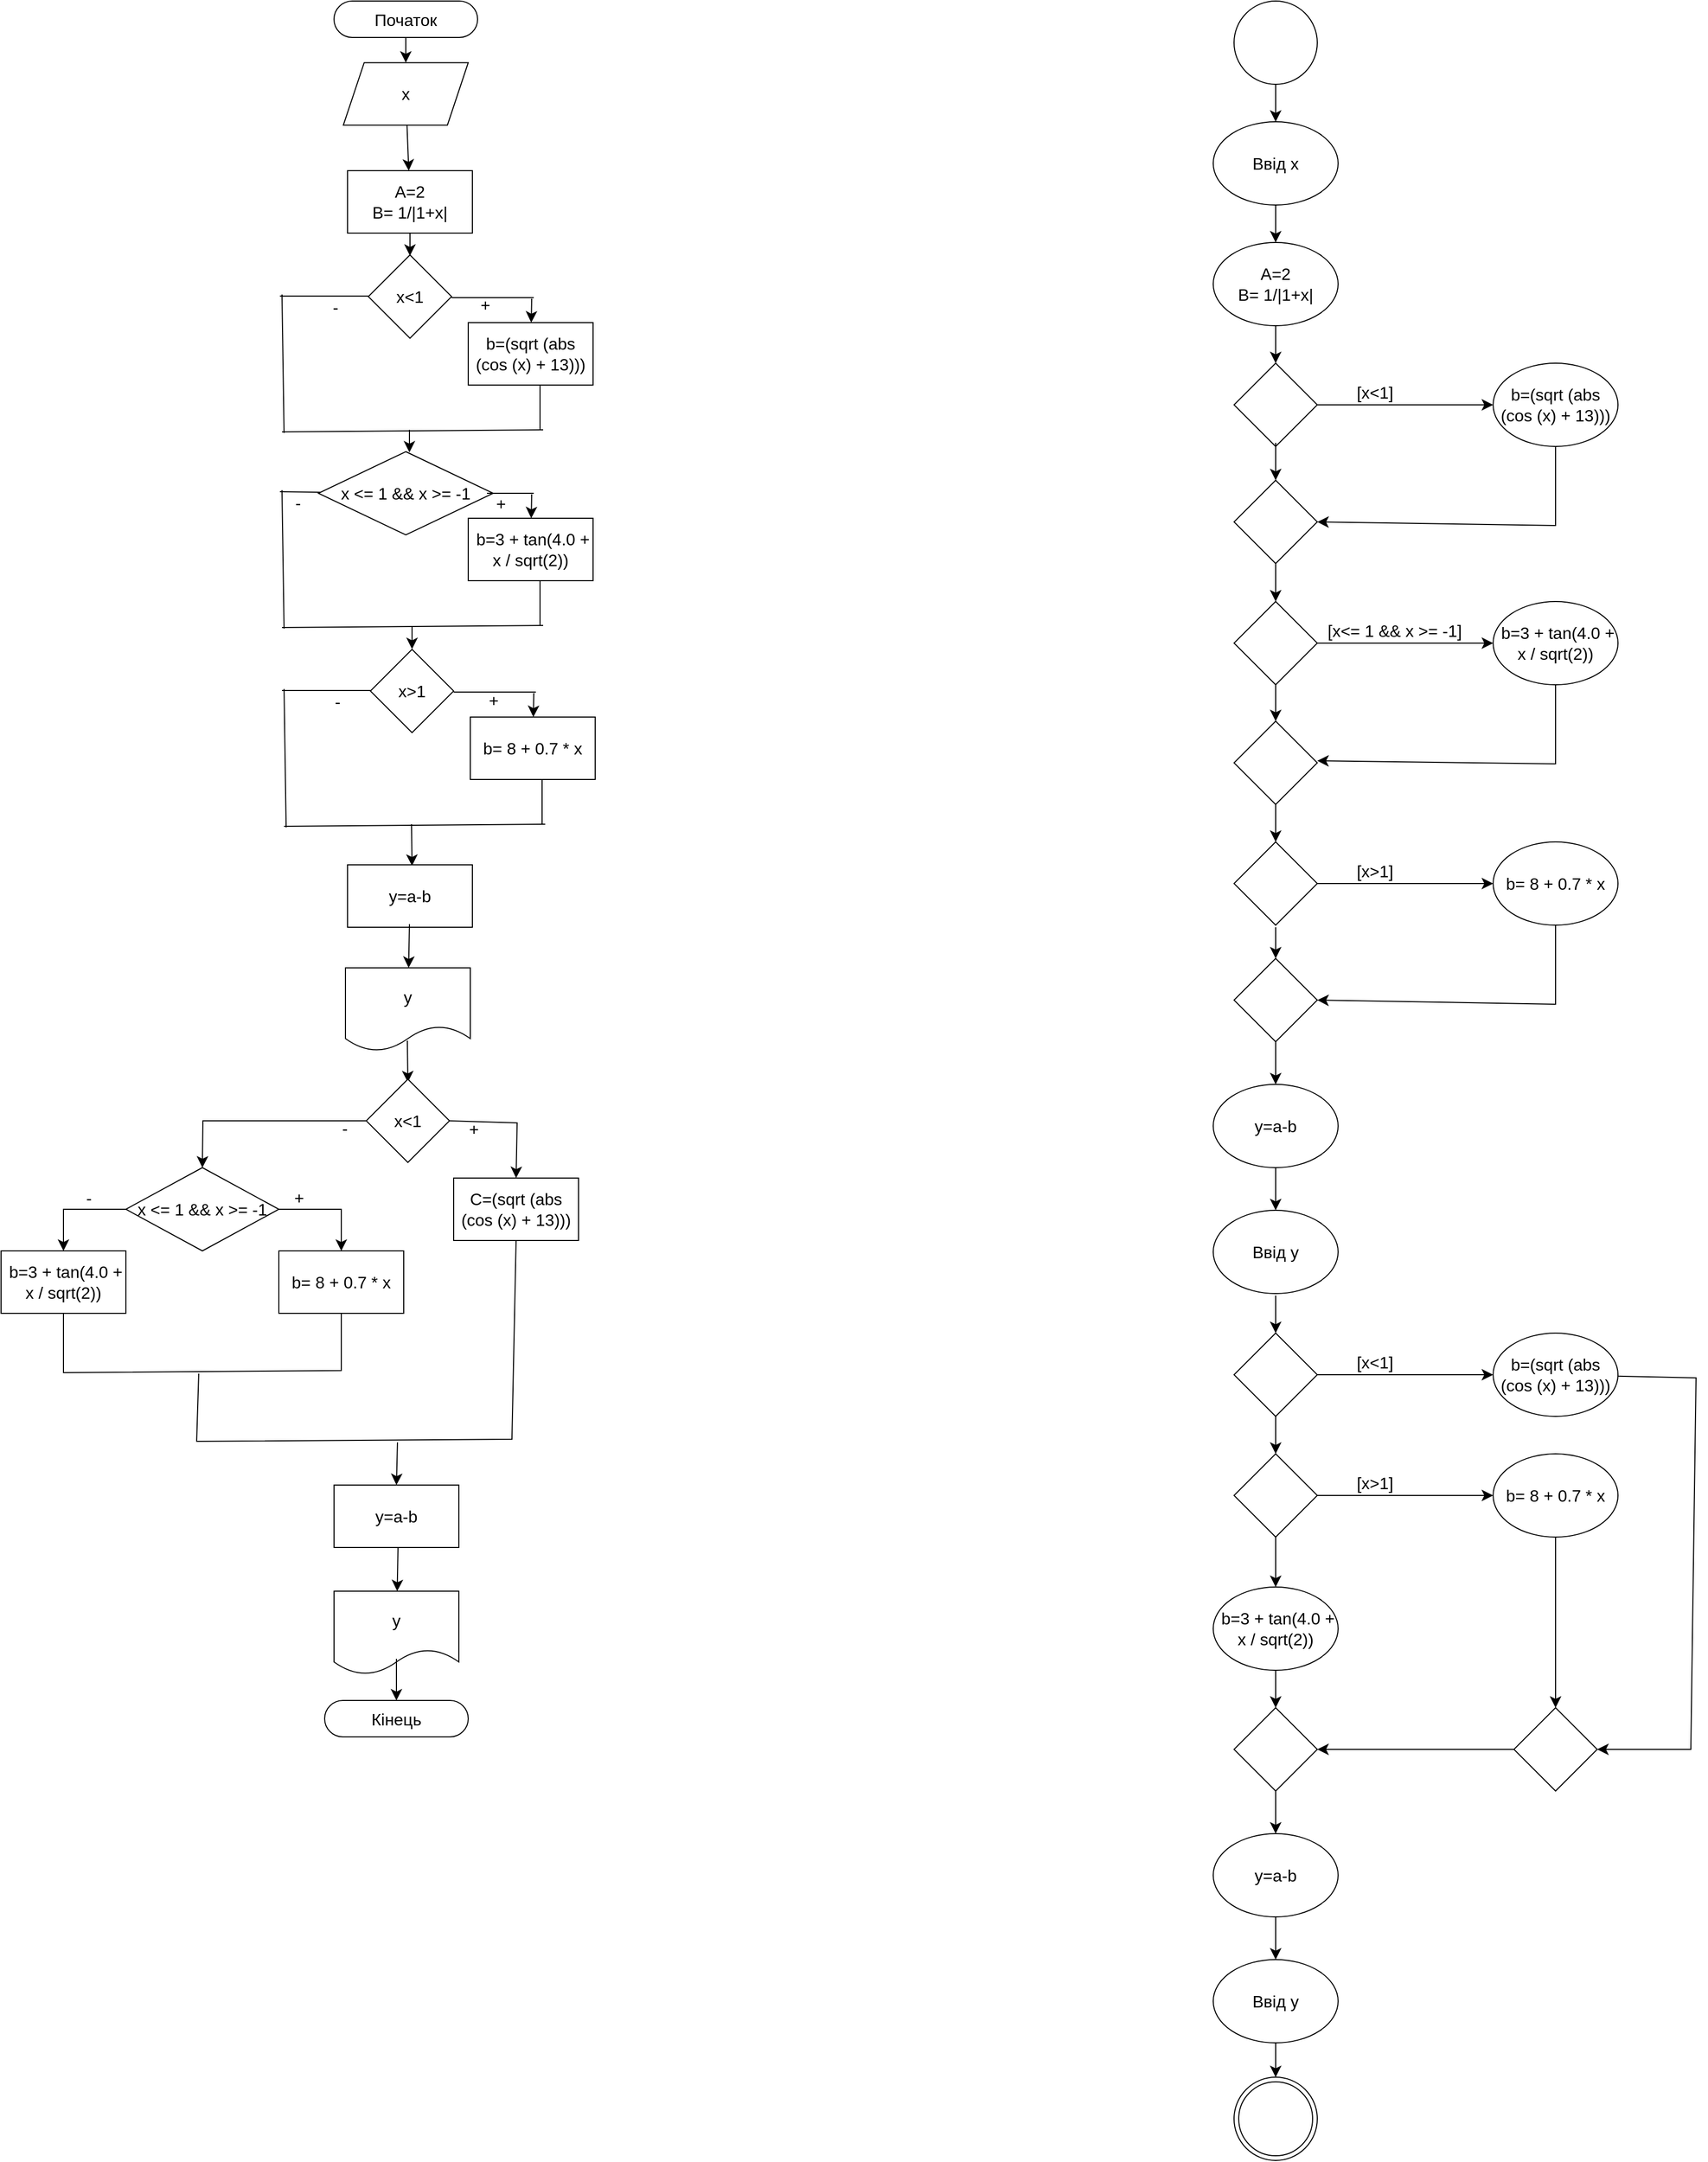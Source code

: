 <mxfile version="22.0.0" type="github" pages="2">
  <diagram name="Страница — 1" id="RzUBa9SzyEXqgYHp-McD">
    <mxGraphModel dx="5650" dy="3520" grid="0" gridSize="10" guides="1" tooltips="1" connect="1" arrows="1" fold="1" page="0" pageScale="1" pageWidth="827" pageHeight="1169" math="0" shadow="0">
      <root>
        <mxCell id="0" />
        <mxCell id="1" parent="0" />
        <mxCell id="Vc1QH-SVKXVQ-EJ5jW6Z-6" style="edgeStyle=none;curved=1;rounded=0;orthogonalLoop=1;jettySize=auto;html=1;fontSize=12;startSize=8;endSize=8;" edge="1" parent="1" source="Vc1QH-SVKXVQ-EJ5jW6Z-3" target="Vc1QH-SVKXVQ-EJ5jW6Z-7">
          <mxGeometry relative="1" as="geometry">
            <mxPoint x="182" y="82.2" as="targetPoint" />
          </mxGeometry>
        </mxCell>
        <mxCell id="Vc1QH-SVKXVQ-EJ5jW6Z-3" value="Початок" style="rounded=1;whiteSpace=wrap;html=1;fontSize=16;arcSize=50;" vertex="1" parent="1">
          <mxGeometry x="113" y="-60" width="138" height="35" as="geometry" />
        </mxCell>
        <mxCell id="Vc1QH-SVKXVQ-EJ5jW6Z-8" style="edgeStyle=none;curved=1;rounded=0;orthogonalLoop=1;jettySize=auto;html=1;fontSize=12;startSize=8;endSize=8;" edge="1" parent="1" source="Vc1QH-SVKXVQ-EJ5jW6Z-7" target="Vc1QH-SVKXVQ-EJ5jW6Z-9">
          <mxGeometry relative="1" as="geometry">
            <mxPoint x="182" y="102.8" as="targetPoint" />
          </mxGeometry>
        </mxCell>
        <mxCell id="Vc1QH-SVKXVQ-EJ5jW6Z-7" value="х" style="shape=parallelogram;perimeter=parallelogramPerimeter;whiteSpace=wrap;html=1;fixedSize=1;fontSize=16;" vertex="1" parent="1">
          <mxGeometry x="122" y="-0.8" width="120" height="60" as="geometry" />
        </mxCell>
        <mxCell id="Vc1QH-SVKXVQ-EJ5jW6Z-10" style="edgeStyle=none;curved=1;rounded=0;orthogonalLoop=1;jettySize=auto;html=1;fontSize=12;startSize=8;endSize=8;" edge="1" parent="1" source="Vc1QH-SVKXVQ-EJ5jW6Z-9">
          <mxGeometry relative="1" as="geometry">
            <mxPoint x="186" y="184.8" as="targetPoint" />
          </mxGeometry>
        </mxCell>
        <mxCell id="Vc1QH-SVKXVQ-EJ5jW6Z-9" value="А=2&lt;br&gt;B= 1/|1+x|" style="rounded=0;whiteSpace=wrap;html=1;fontSize=16;" vertex="1" parent="1">
          <mxGeometry x="126" y="103.0" width="120" height="60" as="geometry" />
        </mxCell>
        <mxCell id="Vc1QH-SVKXVQ-EJ5jW6Z-12" value="x&amp;lt;1" style="rhombus;whiteSpace=wrap;html=1;fontSize=16;" vertex="1" parent="1">
          <mxGeometry x="146" y="184" width="80" height="80" as="geometry" />
        </mxCell>
        <mxCell id="Vc1QH-SVKXVQ-EJ5jW6Z-14" value="" style="endArrow=none;html=1;rounded=0;fontSize=12;startSize=8;endSize=8;curved=1;" edge="1" parent="1">
          <mxGeometry width="50" height="50" relative="1" as="geometry">
            <mxPoint x="61" y="223.5" as="sourcePoint" />
            <mxPoint x="146" y="223.5" as="targetPoint" />
          </mxGeometry>
        </mxCell>
        <mxCell id="Vc1QH-SVKXVQ-EJ5jW6Z-15" value="" style="endArrow=none;html=1;rounded=0;fontSize=12;startSize=8;endSize=8;curved=1;" edge="1" parent="1">
          <mxGeometry width="50" height="50" relative="1" as="geometry">
            <mxPoint x="65" y="355" as="sourcePoint" />
            <mxPoint x="63" y="222" as="targetPoint" />
          </mxGeometry>
        </mxCell>
        <mxCell id="Vc1QH-SVKXVQ-EJ5jW6Z-16" value="-" style="text;html=1;align=center;verticalAlign=middle;resizable=0;points=[];autosize=1;strokeColor=none;fillColor=none;fontSize=16;" vertex="1" parent="1">
          <mxGeometry x="102" y="218" width="23" height="31" as="geometry" />
        </mxCell>
        <mxCell id="Vc1QH-SVKXVQ-EJ5jW6Z-17" value="" style="endArrow=none;html=1;rounded=0;fontSize=12;startSize=8;endSize=8;curved=1;" edge="1" parent="1">
          <mxGeometry width="50" height="50" relative="1" as="geometry">
            <mxPoint x="63" y="354" as="sourcePoint" />
            <mxPoint x="314" y="352" as="targetPoint" />
          </mxGeometry>
        </mxCell>
        <mxCell id="Vc1QH-SVKXVQ-EJ5jW6Z-18" value="" style="endArrow=none;html=1;rounded=0;fontSize=12;startSize=8;endSize=8;curved=1;" edge="1" parent="1">
          <mxGeometry width="50" height="50" relative="1" as="geometry">
            <mxPoint x="226" y="225" as="sourcePoint" />
            <mxPoint x="305" y="225" as="targetPoint" />
          </mxGeometry>
        </mxCell>
        <mxCell id="Vc1QH-SVKXVQ-EJ5jW6Z-19" value="" style="endArrow=classic;html=1;rounded=0;fontSize=12;startSize=8;endSize=8;curved=1;" edge="1" parent="1" target="Vc1QH-SVKXVQ-EJ5jW6Z-20">
          <mxGeometry width="50" height="50" relative="1" as="geometry">
            <mxPoint x="303" y="226" as="sourcePoint" />
            <mxPoint x="303" y="256" as="targetPoint" />
          </mxGeometry>
        </mxCell>
        <mxCell id="Vc1QH-SVKXVQ-EJ5jW6Z-20" value="b=(sqrt (abs (cos (x) + 13)))" style="rounded=0;whiteSpace=wrap;html=1;fontSize=16;" vertex="1" parent="1">
          <mxGeometry x="242" y="249" width="120" height="60" as="geometry" />
        </mxCell>
        <mxCell id="Vc1QH-SVKXVQ-EJ5jW6Z-21" value="" style="endArrow=none;html=1;rounded=0;fontSize=12;startSize=8;endSize=8;curved=1;" edge="1" parent="1">
          <mxGeometry width="50" height="50" relative="1" as="geometry">
            <mxPoint x="311" y="352" as="sourcePoint" />
            <mxPoint x="311" y="309" as="targetPoint" />
          </mxGeometry>
        </mxCell>
        <mxCell id="Vc1QH-SVKXVQ-EJ5jW6Z-22" value="x &amp;lt;= 1 &amp;amp;&amp;amp; x &amp;gt;= -1" style="rhombus;whiteSpace=wrap;html=1;fontSize=16;" vertex="1" parent="1">
          <mxGeometry x="98" y="373" width="168" height="80" as="geometry" />
        </mxCell>
        <mxCell id="Vc1QH-SVKXVQ-EJ5jW6Z-23" value="" style="endArrow=none;html=1;rounded=0;fontSize=12;startSize=8;endSize=8;curved=1;" edge="1" parent="1">
          <mxGeometry width="50" height="50" relative="1" as="geometry">
            <mxPoint x="61" y="411.5" as="sourcePoint" />
            <mxPoint x="100" y="412" as="targetPoint" />
          </mxGeometry>
        </mxCell>
        <mxCell id="Vc1QH-SVKXVQ-EJ5jW6Z-24" value="" style="endArrow=none;html=1;rounded=0;fontSize=12;startSize=8;endSize=8;curved=1;" edge="1" parent="1">
          <mxGeometry width="50" height="50" relative="1" as="geometry">
            <mxPoint x="65" y="543" as="sourcePoint" />
            <mxPoint x="63" y="410" as="targetPoint" />
          </mxGeometry>
        </mxCell>
        <mxCell id="Vc1QH-SVKXVQ-EJ5jW6Z-25" value="-" style="text;html=1;align=center;verticalAlign=middle;resizable=0;points=[];autosize=1;strokeColor=none;fillColor=none;fontSize=16;" vertex="1" parent="1">
          <mxGeometry x="66" y="406" width="23" height="31" as="geometry" />
        </mxCell>
        <mxCell id="Vc1QH-SVKXVQ-EJ5jW6Z-26" value="" style="endArrow=none;html=1;rounded=0;fontSize=12;startSize=8;endSize=8;curved=1;" edge="1" parent="1">
          <mxGeometry width="50" height="50" relative="1" as="geometry">
            <mxPoint x="63" y="542" as="sourcePoint" />
            <mxPoint x="314" y="540" as="targetPoint" />
          </mxGeometry>
        </mxCell>
        <mxCell id="Vc1QH-SVKXVQ-EJ5jW6Z-27" value="" style="endArrow=none;html=1;rounded=0;fontSize=12;startSize=8;endSize=8;curved=1;" edge="1" parent="1">
          <mxGeometry width="50" height="50" relative="1" as="geometry">
            <mxPoint x="260" y="413" as="sourcePoint" />
            <mxPoint x="305" y="413" as="targetPoint" />
          </mxGeometry>
        </mxCell>
        <mxCell id="Vc1QH-SVKXVQ-EJ5jW6Z-28" value="" style="endArrow=classic;html=1;rounded=0;fontSize=12;startSize=8;endSize=8;curved=1;" edge="1" parent="1" target="Vc1QH-SVKXVQ-EJ5jW6Z-29">
          <mxGeometry width="50" height="50" relative="1" as="geometry">
            <mxPoint x="303" y="414" as="sourcePoint" />
            <mxPoint x="303" y="444" as="targetPoint" />
          </mxGeometry>
        </mxCell>
        <mxCell id="Vc1QH-SVKXVQ-EJ5jW6Z-29" value="&amp;nbsp;b=3 + tan(4.0 + x / sqrt(2))" style="rounded=0;whiteSpace=wrap;html=1;fontSize=16;" vertex="1" parent="1">
          <mxGeometry x="242" y="437" width="120" height="60" as="geometry" />
        </mxCell>
        <mxCell id="Vc1QH-SVKXVQ-EJ5jW6Z-30" value="" style="endArrow=none;html=1;rounded=0;fontSize=12;startSize=8;endSize=8;curved=1;" edge="1" parent="1">
          <mxGeometry width="50" height="50" relative="1" as="geometry">
            <mxPoint x="311" y="540" as="sourcePoint" />
            <mxPoint x="311" y="497" as="targetPoint" />
          </mxGeometry>
        </mxCell>
        <mxCell id="Vc1QH-SVKXVQ-EJ5jW6Z-31" style="edgeStyle=none;curved=1;rounded=0;orthogonalLoop=1;jettySize=auto;html=1;fontSize=12;startSize=8;endSize=8;" edge="1" parent="1">
          <mxGeometry relative="1" as="geometry">
            <mxPoint x="185.5" y="373.8" as="targetPoint" />
            <mxPoint x="185.5" y="352" as="sourcePoint" />
          </mxGeometry>
        </mxCell>
        <mxCell id="Vc1QH-SVKXVQ-EJ5jW6Z-32" value="x&amp;gt;1" style="rhombus;whiteSpace=wrap;html=1;fontSize=16;" vertex="1" parent="1">
          <mxGeometry x="148" y="563" width="80" height="80" as="geometry" />
        </mxCell>
        <mxCell id="Vc1QH-SVKXVQ-EJ5jW6Z-33" value="" style="endArrow=none;html=1;rounded=0;fontSize=12;startSize=8;endSize=8;curved=1;" edge="1" parent="1">
          <mxGeometry width="50" height="50" relative="1" as="geometry">
            <mxPoint x="63" y="602.5" as="sourcePoint" />
            <mxPoint x="148" y="602.5" as="targetPoint" />
          </mxGeometry>
        </mxCell>
        <mxCell id="Vc1QH-SVKXVQ-EJ5jW6Z-34" value="" style="endArrow=none;html=1;rounded=0;fontSize=12;startSize=8;endSize=8;curved=1;" edge="1" parent="1">
          <mxGeometry width="50" height="50" relative="1" as="geometry">
            <mxPoint x="67" y="734" as="sourcePoint" />
            <mxPoint x="65" y="601" as="targetPoint" />
          </mxGeometry>
        </mxCell>
        <mxCell id="Vc1QH-SVKXVQ-EJ5jW6Z-35" value="-" style="text;html=1;align=center;verticalAlign=middle;resizable=0;points=[];autosize=1;strokeColor=none;fillColor=none;fontSize=16;" vertex="1" parent="1">
          <mxGeometry x="104" y="597" width="23" height="31" as="geometry" />
        </mxCell>
        <mxCell id="Vc1QH-SVKXVQ-EJ5jW6Z-36" value="" style="endArrow=none;html=1;rounded=0;fontSize=12;startSize=8;endSize=8;curved=1;" edge="1" parent="1">
          <mxGeometry width="50" height="50" relative="1" as="geometry">
            <mxPoint x="65" y="733" as="sourcePoint" />
            <mxPoint x="316" y="731" as="targetPoint" />
          </mxGeometry>
        </mxCell>
        <mxCell id="Vc1QH-SVKXVQ-EJ5jW6Z-37" value="" style="endArrow=none;html=1;rounded=0;fontSize=12;startSize=8;endSize=8;curved=1;" edge="1" parent="1">
          <mxGeometry width="50" height="50" relative="1" as="geometry">
            <mxPoint x="228" y="604" as="sourcePoint" />
            <mxPoint x="307" y="604" as="targetPoint" />
          </mxGeometry>
        </mxCell>
        <mxCell id="Vc1QH-SVKXVQ-EJ5jW6Z-38" value="" style="endArrow=classic;html=1;rounded=0;fontSize=12;startSize=8;endSize=8;curved=1;" edge="1" parent="1" target="Vc1QH-SVKXVQ-EJ5jW6Z-39">
          <mxGeometry width="50" height="50" relative="1" as="geometry">
            <mxPoint x="305" y="605" as="sourcePoint" />
            <mxPoint x="305" y="635" as="targetPoint" />
          </mxGeometry>
        </mxCell>
        <mxCell id="Vc1QH-SVKXVQ-EJ5jW6Z-39" value="b=&amp;nbsp;8 + 0.7 * x" style="rounded=0;whiteSpace=wrap;html=1;fontSize=16;" vertex="1" parent="1">
          <mxGeometry x="244" y="628" width="120" height="60" as="geometry" />
        </mxCell>
        <mxCell id="Vc1QH-SVKXVQ-EJ5jW6Z-40" value="" style="endArrow=none;html=1;rounded=0;fontSize=12;startSize=8;endSize=8;curved=1;" edge="1" parent="1">
          <mxGeometry width="50" height="50" relative="1" as="geometry">
            <mxPoint x="313" y="731" as="sourcePoint" />
            <mxPoint x="313" y="688" as="targetPoint" />
          </mxGeometry>
        </mxCell>
        <mxCell id="Vc1QH-SVKXVQ-EJ5jW6Z-41" style="edgeStyle=none;curved=1;rounded=0;orthogonalLoop=1;jettySize=auto;html=1;fontSize=12;startSize=8;endSize=8;" edge="1" parent="1">
          <mxGeometry relative="1" as="geometry">
            <mxPoint x="188" y="562.8" as="targetPoint" />
            <mxPoint x="188" y="541" as="sourcePoint" />
          </mxGeometry>
        </mxCell>
        <mxCell id="Vc1QH-SVKXVQ-EJ5jW6Z-42" value="" style="endArrow=classic;html=1;rounded=0;fontSize=12;startSize=8;endSize=8;curved=1;" edge="1" parent="1">
          <mxGeometry width="50" height="50" relative="1" as="geometry">
            <mxPoint x="187.5" y="731" as="sourcePoint" />
            <mxPoint x="188" y="771" as="targetPoint" />
          </mxGeometry>
        </mxCell>
        <mxCell id="Vc1QH-SVKXVQ-EJ5jW6Z-43" value="y=a-b" style="rounded=0;whiteSpace=wrap;html=1;fontSize=16;" vertex="1" parent="1">
          <mxGeometry x="126" y="770" width="120" height="60" as="geometry" />
        </mxCell>
        <mxCell id="Vc1QH-SVKXVQ-EJ5jW6Z-44" value="" style="endArrow=classic;html=1;rounded=0;fontSize=12;startSize=8;endSize=8;curved=1;" edge="1" parent="1" target="Vc1QH-SVKXVQ-EJ5jW6Z-45">
          <mxGeometry width="50" height="50" relative="1" as="geometry">
            <mxPoint x="185.5" y="827" as="sourcePoint" />
            <mxPoint x="186" y="867" as="targetPoint" />
          </mxGeometry>
        </mxCell>
        <mxCell id="Vc1QH-SVKXVQ-EJ5jW6Z-45" value="y" style="shape=document;whiteSpace=wrap;html=1;boundedLbl=1;fontSize=16;" vertex="1" parent="1">
          <mxGeometry x="124" y="869" width="120" height="80" as="geometry" />
        </mxCell>
        <mxCell id="Vc1QH-SVKXVQ-EJ5jW6Z-47" value="" style="endArrow=classic;html=1;rounded=0;fontSize=12;startSize=8;endSize=8;curved=1;" edge="1" parent="1">
          <mxGeometry width="50" height="50" relative="1" as="geometry">
            <mxPoint x="183.5" y="939" as="sourcePoint" />
            <mxPoint x="184" y="979" as="targetPoint" />
          </mxGeometry>
        </mxCell>
        <mxCell id="Vc1QH-SVKXVQ-EJ5jW6Z-65" style="edgeStyle=none;rounded=0;orthogonalLoop=1;jettySize=auto;html=1;entryX=0.5;entryY=0;entryDx=0;entryDy=0;fontSize=12;startSize=8;endSize=8;" edge="1" parent="1" source="Vc1QH-SVKXVQ-EJ5jW6Z-48" target="Vc1QH-SVKXVQ-EJ5jW6Z-64">
          <mxGeometry relative="1" as="geometry">
            <Array as="points">
              <mxPoint x="-13" y="1016" />
            </Array>
          </mxGeometry>
        </mxCell>
        <mxCell id="Vc1QH-SVKXVQ-EJ5jW6Z-48" value="x&amp;lt;1" style="rhombus;whiteSpace=wrap;html=1;fontSize=16;" vertex="1" parent="1">
          <mxGeometry x="144" y="976" width="80" height="80" as="geometry" />
        </mxCell>
        <mxCell id="Vc1QH-SVKXVQ-EJ5jW6Z-58" value="" style="endArrow=classic;html=1;rounded=0;fontSize=12;startSize=8;endSize=8;exitX=1;exitY=0.5;exitDx=0;exitDy=0;entryX=0.5;entryY=0;entryDx=0;entryDy=0;" edge="1" parent="1" source="Vc1QH-SVKXVQ-EJ5jW6Z-48" target="Vc1QH-SVKXVQ-EJ5jW6Z-59">
          <mxGeometry width="50" height="50" relative="1" as="geometry">
            <mxPoint x="121" y="1111" as="sourcePoint" />
            <mxPoint x="286" y="1079" as="targetPoint" />
            <Array as="points">
              <mxPoint x="289" y="1018" />
            </Array>
          </mxGeometry>
        </mxCell>
        <mxCell id="Vc1QH-SVKXVQ-EJ5jW6Z-59" value="C=(sqrt (abs (cos (x) + 13)))" style="rounded=0;whiteSpace=wrap;html=1;fontSize=16;" vertex="1" parent="1">
          <mxGeometry x="228" y="1071" width="120" height="60" as="geometry" />
        </mxCell>
        <mxCell id="Vc1QH-SVKXVQ-EJ5jW6Z-60" value="+" style="text;html=1;align=center;verticalAlign=middle;resizable=0;points=[];autosize=1;strokeColor=none;fillColor=none;fontSize=16;" vertex="1" parent="1">
          <mxGeometry x="233" y="1008" width="27" height="31" as="geometry" />
        </mxCell>
        <mxCell id="Vc1QH-SVKXVQ-EJ5jW6Z-61" value="+" style="text;html=1;align=center;verticalAlign=middle;resizable=0;points=[];autosize=1;strokeColor=none;fillColor=none;fontSize=16;" vertex="1" parent="1">
          <mxGeometry x="259" y="407" width="27" height="31" as="geometry" />
        </mxCell>
        <mxCell id="Vc1QH-SVKXVQ-EJ5jW6Z-62" value="+" style="text;html=1;align=center;verticalAlign=middle;resizable=0;points=[];autosize=1;strokeColor=none;fillColor=none;fontSize=16;" vertex="1" parent="1">
          <mxGeometry x="244" y="216" width="27" height="31" as="geometry" />
        </mxCell>
        <mxCell id="Vc1QH-SVKXVQ-EJ5jW6Z-63" value="+" style="text;html=1;align=center;verticalAlign=middle;resizable=0;points=[];autosize=1;strokeColor=none;fillColor=none;fontSize=16;" vertex="1" parent="1">
          <mxGeometry x="252" y="596" width="27" height="31" as="geometry" />
        </mxCell>
        <mxCell id="Vc1QH-SVKXVQ-EJ5jW6Z-69" style="edgeStyle=none;rounded=0;orthogonalLoop=1;jettySize=auto;html=1;exitX=0;exitY=0.5;exitDx=0;exitDy=0;entryX=0.5;entryY=0;entryDx=0;entryDy=0;fontSize=12;startSize=8;endSize=8;" edge="1" parent="1" source="Vc1QH-SVKXVQ-EJ5jW6Z-64" target="Vc1QH-SVKXVQ-EJ5jW6Z-67">
          <mxGeometry relative="1" as="geometry">
            <Array as="points">
              <mxPoint x="-147" y="1101" />
            </Array>
          </mxGeometry>
        </mxCell>
        <mxCell id="Vc1QH-SVKXVQ-EJ5jW6Z-70" style="edgeStyle=none;rounded=0;orthogonalLoop=1;jettySize=auto;html=1;entryX=0.5;entryY=0;entryDx=0;entryDy=0;fontSize=12;startSize=8;endSize=8;exitX=1;exitY=0.5;exitDx=0;exitDy=0;" edge="1" parent="1" source="Vc1QH-SVKXVQ-EJ5jW6Z-64" target="Vc1QH-SVKXVQ-EJ5jW6Z-68">
          <mxGeometry relative="1" as="geometry">
            <Array as="points">
              <mxPoint x="120" y="1101" />
            </Array>
          </mxGeometry>
        </mxCell>
        <mxCell id="Vc1QH-SVKXVQ-EJ5jW6Z-64" value="x &amp;lt;= 1 &amp;amp;&amp;amp; x &amp;gt;= -1" style="rhombus;whiteSpace=wrap;html=1;fontSize=16;" vertex="1" parent="1">
          <mxGeometry x="-87" y="1061" width="147" height="80" as="geometry" />
        </mxCell>
        <mxCell id="Vc1QH-SVKXVQ-EJ5jW6Z-66" value="-" style="text;html=1;align=center;verticalAlign=middle;resizable=0;points=[];autosize=1;strokeColor=none;fillColor=none;fontSize=16;" vertex="1" parent="1">
          <mxGeometry x="111" y="1007" width="23" height="31" as="geometry" />
        </mxCell>
        <mxCell id="Vc1QH-SVKXVQ-EJ5jW6Z-67" value="&amp;nbsp;b=3 + tan(4.0 + x / sqrt(2))" style="rounded=0;whiteSpace=wrap;html=1;fontSize=16;" vertex="1" parent="1">
          <mxGeometry x="-207" y="1141" width="120" height="60" as="geometry" />
        </mxCell>
        <mxCell id="Vc1QH-SVKXVQ-EJ5jW6Z-68" value="b=&amp;nbsp;8 + 0.7 * x" style="rounded=0;whiteSpace=wrap;html=1;fontSize=16;" vertex="1" parent="1">
          <mxGeometry x="60" y="1141" width="120" height="60" as="geometry" />
        </mxCell>
        <mxCell id="Vc1QH-SVKXVQ-EJ5jW6Z-71" value="-" style="text;html=1;align=center;verticalAlign=middle;resizable=0;points=[];autosize=1;strokeColor=none;fillColor=none;fontSize=16;" vertex="1" parent="1">
          <mxGeometry x="-135" y="1074" width="23" height="31" as="geometry" />
        </mxCell>
        <mxCell id="Vc1QH-SVKXVQ-EJ5jW6Z-72" value="+" style="text;html=1;align=center;verticalAlign=middle;resizable=0;points=[];autosize=1;strokeColor=none;fillColor=none;fontSize=16;" vertex="1" parent="1">
          <mxGeometry x="65" y="1074" width="27" height="31" as="geometry" />
        </mxCell>
        <mxCell id="Vc1QH-SVKXVQ-EJ5jW6Z-75" value="" style="endArrow=none;html=1;rounded=0;fontSize=12;startSize=8;endSize=8;exitX=0.5;exitY=1;exitDx=0;exitDy=0;entryX=0.5;entryY=1;entryDx=0;entryDy=0;" edge="1" parent="1" source="Vc1QH-SVKXVQ-EJ5jW6Z-67" target="Vc1QH-SVKXVQ-EJ5jW6Z-68">
          <mxGeometry width="50" height="50" relative="1" as="geometry">
            <mxPoint x="124" y="982" as="sourcePoint" />
            <mxPoint x="174" y="932" as="targetPoint" />
            <Array as="points">
              <mxPoint x="-147" y="1258" />
              <mxPoint x="120" y="1256" />
            </Array>
          </mxGeometry>
        </mxCell>
        <mxCell id="Vc1QH-SVKXVQ-EJ5jW6Z-76" value="" style="endArrow=none;html=1;rounded=0;fontSize=12;startSize=8;endSize=8;entryX=0.5;entryY=1;entryDx=0;entryDy=0;" edge="1" parent="1" target="Vc1QH-SVKXVQ-EJ5jW6Z-59">
          <mxGeometry width="50" height="50" relative="1" as="geometry">
            <mxPoint x="-17" y="1259" as="sourcePoint" />
            <mxPoint x="174" y="1066" as="targetPoint" />
            <Array as="points">
              <mxPoint x="-19" y="1324" />
              <mxPoint x="284" y="1322" />
            </Array>
          </mxGeometry>
        </mxCell>
        <mxCell id="Vc1QH-SVKXVQ-EJ5jW6Z-77" value="y=a-b" style="rounded=0;whiteSpace=wrap;html=1;fontSize=16;" vertex="1" parent="1">
          <mxGeometry x="113" y="1366" width="120" height="60" as="geometry" />
        </mxCell>
        <mxCell id="Vc1QH-SVKXVQ-EJ5jW6Z-79" value="" style="endArrow=classic;html=1;rounded=0;fontSize=12;startSize=8;endSize=8;curved=1;entryX=0.5;entryY=0;entryDx=0;entryDy=0;" edge="1" parent="1" target="Vc1QH-SVKXVQ-EJ5jW6Z-77">
          <mxGeometry width="50" height="50" relative="1" as="geometry">
            <mxPoint x="174" y="1325" as="sourcePoint" />
            <mxPoint x="174" y="1127" as="targetPoint" />
          </mxGeometry>
        </mxCell>
        <mxCell id="Vc1QH-SVKXVQ-EJ5jW6Z-80" value="" style="endArrow=classic;html=1;rounded=0;fontSize=12;startSize=8;endSize=8;curved=1;" edge="1" parent="1" target="Vc1QH-SVKXVQ-EJ5jW6Z-81">
          <mxGeometry width="50" height="50" relative="1" as="geometry">
            <mxPoint x="174.5" y="1426" as="sourcePoint" />
            <mxPoint x="175" y="1466" as="targetPoint" />
          </mxGeometry>
        </mxCell>
        <mxCell id="Vc1QH-SVKXVQ-EJ5jW6Z-81" value="y" style="shape=document;whiteSpace=wrap;html=1;boundedLbl=1;fontSize=16;" vertex="1" parent="1">
          <mxGeometry x="113" y="1468" width="120" height="80" as="geometry" />
        </mxCell>
        <mxCell id="Vc1QH-SVKXVQ-EJ5jW6Z-82" value="" style="endArrow=classic;html=1;rounded=0;fontSize=12;startSize=8;endSize=8;curved=1;" edge="1" parent="1" target="Vc1QH-SVKXVQ-EJ5jW6Z-83">
          <mxGeometry width="50" height="50" relative="1" as="geometry">
            <mxPoint x="173" y="1533" as="sourcePoint" />
            <mxPoint x="172.5" y="1575" as="targetPoint" />
          </mxGeometry>
        </mxCell>
        <mxCell id="Vc1QH-SVKXVQ-EJ5jW6Z-83" value="Кінець" style="rounded=1;whiteSpace=wrap;html=1;fontSize=16;arcSize=50;" vertex="1" parent="1">
          <mxGeometry x="104" y="1573" width="138" height="35" as="geometry" />
        </mxCell>
        <mxCell id="Vc1QH-SVKXVQ-EJ5jW6Z-86" style="edgeStyle=none;curved=1;rounded=0;orthogonalLoop=1;jettySize=auto;html=1;exitX=0.5;exitY=1;exitDx=0;exitDy=0;fontSize=12;startSize=8;endSize=8;" edge="1" parent="1" source="Vc1QH-SVKXVQ-EJ5jW6Z-84" target="Vc1QH-SVKXVQ-EJ5jW6Z-85">
          <mxGeometry relative="1" as="geometry" />
        </mxCell>
        <mxCell id="Vc1QH-SVKXVQ-EJ5jW6Z-84" value="" style="ellipse;whiteSpace=wrap;html=1;aspect=fixed;fontSize=16;" vertex="1" parent="1">
          <mxGeometry x="978" y="-60" width="80" height="80" as="geometry" />
        </mxCell>
        <mxCell id="Vc1QH-SVKXVQ-EJ5jW6Z-85" value="Ввід х" style="ellipse;whiteSpace=wrap;html=1;fontSize=16;" vertex="1" parent="1">
          <mxGeometry x="958" y="56" width="120" height="80" as="geometry" />
        </mxCell>
        <mxCell id="Vc1QH-SVKXVQ-EJ5jW6Z-87" style="edgeStyle=none;curved=1;rounded=0;orthogonalLoop=1;jettySize=auto;html=1;exitX=0.5;exitY=1;exitDx=0;exitDy=0;fontSize=12;startSize=8;endSize=8;" edge="1" parent="1" source="Vc1QH-SVKXVQ-EJ5jW6Z-85" target="Vc1QH-SVKXVQ-EJ5jW6Z-88">
          <mxGeometry relative="1" as="geometry">
            <mxPoint x="1017.5" y="152" as="sourcePoint" />
            <mxPoint x="1017.5" y="204" as="targetPoint" />
          </mxGeometry>
        </mxCell>
        <mxCell id="Vc1QH-SVKXVQ-EJ5jW6Z-90" style="edgeStyle=none;curved=1;rounded=0;orthogonalLoop=1;jettySize=auto;html=1;exitX=0.5;exitY=1;exitDx=0;exitDy=0;entryX=0.5;entryY=0;entryDx=0;entryDy=0;fontSize=12;startSize=8;endSize=8;" edge="1" parent="1" source="Vc1QH-SVKXVQ-EJ5jW6Z-88" target="Vc1QH-SVKXVQ-EJ5jW6Z-89">
          <mxGeometry relative="1" as="geometry" />
        </mxCell>
        <mxCell id="Vc1QH-SVKXVQ-EJ5jW6Z-88" value="А=2&lt;br style=&quot;border-color: var(--border-color);&quot;&gt;B= 1/|1+x|" style="ellipse;whiteSpace=wrap;html=1;fontSize=16;" vertex="1" parent="1">
          <mxGeometry x="958" y="172" width="120" height="80" as="geometry" />
        </mxCell>
        <mxCell id="Vc1QH-SVKXVQ-EJ5jW6Z-104" style="edgeStyle=none;curved=1;rounded=0;orthogonalLoop=1;jettySize=auto;html=1;exitX=1;exitY=0.5;exitDx=0;exitDy=0;entryX=0;entryY=0.5;entryDx=0;entryDy=0;fontSize=12;startSize=8;endSize=8;" edge="1" parent="1" source="Vc1QH-SVKXVQ-EJ5jW6Z-89" target="Vc1QH-SVKXVQ-EJ5jW6Z-103">
          <mxGeometry relative="1" as="geometry" />
        </mxCell>
        <mxCell id="Vc1QH-SVKXVQ-EJ5jW6Z-89" value="" style="rhombus;whiteSpace=wrap;html=1;fontSize=16;" vertex="1" parent="1">
          <mxGeometry x="978" y="288" width="80" height="80" as="geometry" />
        </mxCell>
        <mxCell id="Vc1QH-SVKXVQ-EJ5jW6Z-91" style="edgeStyle=none;curved=1;rounded=0;orthogonalLoop=1;jettySize=auto;html=1;exitX=0.5;exitY=1;exitDx=0;exitDy=0;entryX=0.5;entryY=0;entryDx=0;entryDy=0;fontSize=12;startSize=8;endSize=8;" edge="1" parent="1" target="Vc1QH-SVKXVQ-EJ5jW6Z-92">
          <mxGeometry relative="1" as="geometry">
            <mxPoint x="1018" y="364.5" as="sourcePoint" />
          </mxGeometry>
        </mxCell>
        <mxCell id="Vc1QH-SVKXVQ-EJ5jW6Z-92" value="" style="rhombus;whiteSpace=wrap;html=1;fontSize=16;" vertex="1" parent="1">
          <mxGeometry x="978" y="400.5" width="80" height="80" as="geometry" />
        </mxCell>
        <mxCell id="Vc1QH-SVKXVQ-EJ5jW6Z-93" style="edgeStyle=none;curved=1;rounded=0;orthogonalLoop=1;jettySize=auto;html=1;exitX=0.5;exitY=1;exitDx=0;exitDy=0;entryX=0.5;entryY=0;entryDx=0;entryDy=0;fontSize=12;startSize=8;endSize=8;" edge="1" parent="1" target="Vc1QH-SVKXVQ-EJ5jW6Z-94">
          <mxGeometry relative="1" as="geometry">
            <mxPoint x="1018" y="481" as="sourcePoint" />
          </mxGeometry>
        </mxCell>
        <mxCell id="Vc1QH-SVKXVQ-EJ5jW6Z-94" value="" style="rhombus;whiteSpace=wrap;html=1;fontSize=16;" vertex="1" parent="1">
          <mxGeometry x="978" y="517" width="80" height="80" as="geometry" />
        </mxCell>
        <mxCell id="Vc1QH-SVKXVQ-EJ5jW6Z-97" style="edgeStyle=none;curved=1;rounded=0;orthogonalLoop=1;jettySize=auto;html=1;exitX=0.5;exitY=1;exitDx=0;exitDy=0;entryX=0.5;entryY=0;entryDx=0;entryDy=0;fontSize=12;startSize=8;endSize=8;" edge="1" parent="1" target="Vc1QH-SVKXVQ-EJ5jW6Z-98">
          <mxGeometry relative="1" as="geometry">
            <mxPoint x="1018" y="596" as="sourcePoint" />
          </mxGeometry>
        </mxCell>
        <mxCell id="Vc1QH-SVKXVQ-EJ5jW6Z-98" value="" style="rhombus;whiteSpace=wrap;html=1;fontSize=16;" vertex="1" parent="1">
          <mxGeometry x="978" y="632" width="80" height="80" as="geometry" />
        </mxCell>
        <mxCell id="Vc1QH-SVKXVQ-EJ5jW6Z-99" style="edgeStyle=none;curved=1;rounded=0;orthogonalLoop=1;jettySize=auto;html=1;exitX=0.5;exitY=1;exitDx=0;exitDy=0;entryX=0.5;entryY=0;entryDx=0;entryDy=0;fontSize=12;startSize=8;endSize=8;" edge="1" parent="1" target="Vc1QH-SVKXVQ-EJ5jW6Z-100">
          <mxGeometry relative="1" as="geometry">
            <mxPoint x="1018" y="712" as="sourcePoint" />
          </mxGeometry>
        </mxCell>
        <mxCell id="Vc1QH-SVKXVQ-EJ5jW6Z-100" value="" style="rhombus;whiteSpace=wrap;html=1;fontSize=16;" vertex="1" parent="1">
          <mxGeometry x="978" y="748" width="80" height="80" as="geometry" />
        </mxCell>
        <mxCell id="Vc1QH-SVKXVQ-EJ5jW6Z-101" style="edgeStyle=none;curved=1;rounded=0;orthogonalLoop=1;jettySize=auto;html=1;exitX=0.5;exitY=1;exitDx=0;exitDy=0;entryX=0.5;entryY=0;entryDx=0;entryDy=0;fontSize=12;startSize=8;endSize=8;" edge="1" parent="1" target="Vc1QH-SVKXVQ-EJ5jW6Z-102">
          <mxGeometry relative="1" as="geometry">
            <mxPoint x="1018" y="830" as="sourcePoint" />
          </mxGeometry>
        </mxCell>
        <mxCell id="Vc1QH-SVKXVQ-EJ5jW6Z-117" style="edgeStyle=none;curved=1;rounded=0;orthogonalLoop=1;jettySize=auto;html=1;exitX=0.5;exitY=1;exitDx=0;exitDy=0;entryX=0.5;entryY=0;entryDx=0;entryDy=0;fontSize=12;startSize=8;endSize=8;" edge="1" parent="1" source="Vc1QH-SVKXVQ-EJ5jW6Z-102" target="Vc1QH-SVKXVQ-EJ5jW6Z-116">
          <mxGeometry relative="1" as="geometry" />
        </mxCell>
        <mxCell id="Vc1QH-SVKXVQ-EJ5jW6Z-102" value="" style="rhombus;whiteSpace=wrap;html=1;fontSize=16;" vertex="1" parent="1">
          <mxGeometry x="978" y="860" width="80" height="80" as="geometry" />
        </mxCell>
        <mxCell id="Vc1QH-SVKXVQ-EJ5jW6Z-106" style="edgeStyle=none;rounded=0;orthogonalLoop=1;jettySize=auto;html=1;entryX=1;entryY=0.5;entryDx=0;entryDy=0;fontSize=12;startSize=8;endSize=8;" edge="1" parent="1" source="Vc1QH-SVKXVQ-EJ5jW6Z-103" target="Vc1QH-SVKXVQ-EJ5jW6Z-92">
          <mxGeometry relative="1" as="geometry">
            <Array as="points">
              <mxPoint x="1287" y="444" />
            </Array>
          </mxGeometry>
        </mxCell>
        <mxCell id="Vc1QH-SVKXVQ-EJ5jW6Z-103" value="b=(sqrt (abs (cos (x) + 13)))" style="ellipse;whiteSpace=wrap;html=1;fontSize=16;" vertex="1" parent="1">
          <mxGeometry x="1227" y="288" width="120" height="80" as="geometry" />
        </mxCell>
        <mxCell id="Vc1QH-SVKXVQ-EJ5jW6Z-105" value="[x&amp;lt;1]" style="text;html=1;align=center;verticalAlign=middle;resizable=0;points=[];autosize=1;strokeColor=none;fillColor=none;fontSize=16;" vertex="1" parent="1">
          <mxGeometry x="1086" y="300" width="53" height="31" as="geometry" />
        </mxCell>
        <mxCell id="Vc1QH-SVKXVQ-EJ5jW6Z-107" style="edgeStyle=none;curved=1;rounded=0;orthogonalLoop=1;jettySize=auto;html=1;exitX=1;exitY=0.5;exitDx=0;exitDy=0;entryX=0;entryY=0.5;entryDx=0;entryDy=0;fontSize=12;startSize=8;endSize=8;" edge="1" parent="1" target="Vc1QH-SVKXVQ-EJ5jW6Z-109">
          <mxGeometry relative="1" as="geometry">
            <mxPoint x="1058" y="557" as="sourcePoint" />
          </mxGeometry>
        </mxCell>
        <mxCell id="Vc1QH-SVKXVQ-EJ5jW6Z-108" style="edgeStyle=none;rounded=0;orthogonalLoop=1;jettySize=auto;html=1;entryX=1;entryY=0.5;entryDx=0;entryDy=0;fontSize=12;startSize=8;endSize=8;" edge="1" parent="1" source="Vc1QH-SVKXVQ-EJ5jW6Z-109">
          <mxGeometry relative="1" as="geometry">
            <mxPoint x="1058" y="670" as="targetPoint" />
            <Array as="points">
              <mxPoint x="1287" y="673" />
            </Array>
          </mxGeometry>
        </mxCell>
        <mxCell id="Vc1QH-SVKXVQ-EJ5jW6Z-109" value="&amp;nbsp;b=3 + tan(4.0 + x / sqrt(2))" style="ellipse;whiteSpace=wrap;html=1;fontSize=16;" vertex="1" parent="1">
          <mxGeometry x="1227" y="517" width="120" height="80" as="geometry" />
        </mxCell>
        <mxCell id="Vc1QH-SVKXVQ-EJ5jW6Z-110" value="[x&amp;lt;= 1 &amp;amp;&amp;amp; x &amp;gt;= -1]" style="text;html=1;align=center;verticalAlign=middle;resizable=0;points=[];autosize=1;strokeColor=none;fillColor=none;fontSize=16;" vertex="1" parent="1">
          <mxGeometry x="1058" y="529" width="147" height="31" as="geometry" />
        </mxCell>
        <mxCell id="Vc1QH-SVKXVQ-EJ5jW6Z-111" style="edgeStyle=none;curved=1;rounded=0;orthogonalLoop=1;jettySize=auto;html=1;exitX=1;exitY=0.5;exitDx=0;exitDy=0;entryX=0;entryY=0.5;entryDx=0;entryDy=0;fontSize=12;startSize=8;endSize=8;" edge="1" parent="1" target="Vc1QH-SVKXVQ-EJ5jW6Z-113">
          <mxGeometry relative="1" as="geometry">
            <mxPoint x="1058" y="788" as="sourcePoint" />
          </mxGeometry>
        </mxCell>
        <mxCell id="Vc1QH-SVKXVQ-EJ5jW6Z-112" style="edgeStyle=none;rounded=0;orthogonalLoop=1;jettySize=auto;html=1;entryX=1;entryY=0.5;entryDx=0;entryDy=0;fontSize=12;startSize=8;endSize=8;" edge="1" parent="1" source="Vc1QH-SVKXVQ-EJ5jW6Z-113" target="Vc1QH-SVKXVQ-EJ5jW6Z-102">
          <mxGeometry relative="1" as="geometry">
            <mxPoint x="1058" y="901" as="targetPoint" />
            <Array as="points">
              <mxPoint x="1287" y="904" />
            </Array>
          </mxGeometry>
        </mxCell>
        <mxCell id="Vc1QH-SVKXVQ-EJ5jW6Z-113" value="b=&amp;nbsp;8 + 0.7 * x" style="ellipse;whiteSpace=wrap;html=1;fontSize=16;" vertex="1" parent="1">
          <mxGeometry x="1227" y="748" width="120" height="80" as="geometry" />
        </mxCell>
        <mxCell id="Vc1QH-SVKXVQ-EJ5jW6Z-114" value="[x&amp;gt;1]" style="text;html=1;align=center;verticalAlign=middle;resizable=0;points=[];autosize=1;strokeColor=none;fillColor=none;fontSize=16;" vertex="1" parent="1">
          <mxGeometry x="1086" y="760" width="53" height="31" as="geometry" />
        </mxCell>
        <mxCell id="Vc1QH-SVKXVQ-EJ5jW6Z-119" style="edgeStyle=none;curved=1;rounded=0;orthogonalLoop=1;jettySize=auto;html=1;exitX=0.5;exitY=1;exitDx=0;exitDy=0;entryX=0.5;entryY=0;entryDx=0;entryDy=0;fontSize=12;startSize=8;endSize=8;" edge="1" parent="1" source="Vc1QH-SVKXVQ-EJ5jW6Z-116" target="Vc1QH-SVKXVQ-EJ5jW6Z-118">
          <mxGeometry relative="1" as="geometry" />
        </mxCell>
        <mxCell id="Vc1QH-SVKXVQ-EJ5jW6Z-116" value="y=a-b" style="ellipse;whiteSpace=wrap;html=1;fontSize=16;" vertex="1" parent="1">
          <mxGeometry x="958" y="981" width="120" height="80" as="geometry" />
        </mxCell>
        <mxCell id="Vc1QH-SVKXVQ-EJ5jW6Z-118" value="Ввід y" style="ellipse;whiteSpace=wrap;html=1;fontSize=16;" vertex="1" parent="1">
          <mxGeometry x="958" y="1102" width="120" height="80" as="geometry" />
        </mxCell>
        <mxCell id="Vc1QH-SVKXVQ-EJ5jW6Z-120" style="edgeStyle=none;curved=1;rounded=0;orthogonalLoop=1;jettySize=auto;html=1;exitX=0.5;exitY=1;exitDx=0;exitDy=0;entryX=0.5;entryY=0;entryDx=0;entryDy=0;fontSize=12;startSize=8;endSize=8;" edge="1" parent="1" target="Vc1QH-SVKXVQ-EJ5jW6Z-121">
          <mxGeometry relative="1" as="geometry">
            <mxPoint x="1018" y="1184" as="sourcePoint" />
          </mxGeometry>
        </mxCell>
        <mxCell id="Vc1QH-SVKXVQ-EJ5jW6Z-121" value="" style="rhombus;whiteSpace=wrap;html=1;fontSize=16;" vertex="1" parent="1">
          <mxGeometry x="978" y="1220" width="80" height="80" as="geometry" />
        </mxCell>
        <mxCell id="Vc1QH-SVKXVQ-EJ5jW6Z-122" style="edgeStyle=none;curved=1;rounded=0;orthogonalLoop=1;jettySize=auto;html=1;exitX=0.5;exitY=1;exitDx=0;exitDy=0;entryX=0.5;entryY=0;entryDx=0;entryDy=0;fontSize=12;startSize=8;endSize=8;" edge="1" parent="1" target="Vc1QH-SVKXVQ-EJ5jW6Z-123">
          <mxGeometry relative="1" as="geometry">
            <mxPoint x="1018" y="1300" as="sourcePoint" />
          </mxGeometry>
        </mxCell>
        <mxCell id="Vc1QH-SVKXVQ-EJ5jW6Z-132" style="edgeStyle=none;curved=1;rounded=0;orthogonalLoop=1;jettySize=auto;html=1;fontSize=12;startSize=8;endSize=8;" edge="1" parent="1" source="Vc1QH-SVKXVQ-EJ5jW6Z-123" target="Vc1QH-SVKXVQ-EJ5jW6Z-131">
          <mxGeometry relative="1" as="geometry" />
        </mxCell>
        <mxCell id="Vc1QH-SVKXVQ-EJ5jW6Z-123" value="" style="rhombus;whiteSpace=wrap;html=1;fontSize=16;" vertex="1" parent="1">
          <mxGeometry x="978" y="1336" width="80" height="80" as="geometry" />
        </mxCell>
        <mxCell id="Vc1QH-SVKXVQ-EJ5jW6Z-124" style="edgeStyle=none;curved=1;rounded=0;orthogonalLoop=1;jettySize=auto;html=1;exitX=1;exitY=0.5;exitDx=0;exitDy=0;entryX=0;entryY=0.5;entryDx=0;entryDy=0;fontSize=12;startSize=8;endSize=8;" edge="1" parent="1" target="Vc1QH-SVKXVQ-EJ5jW6Z-125">
          <mxGeometry relative="1" as="geometry">
            <mxPoint x="1058" y="1260" as="sourcePoint" />
          </mxGeometry>
        </mxCell>
        <mxCell id="Vc1QH-SVKXVQ-EJ5jW6Z-137" style="edgeStyle=none;rounded=0;orthogonalLoop=1;jettySize=auto;html=1;entryX=1;entryY=0.5;entryDx=0;entryDy=0;fontSize=12;startSize=8;endSize=8;" edge="1" parent="1" source="Vc1QH-SVKXVQ-EJ5jW6Z-125" target="Vc1QH-SVKXVQ-EJ5jW6Z-134">
          <mxGeometry relative="1" as="geometry">
            <Array as="points">
              <mxPoint x="1422" y="1263" />
              <mxPoint x="1417" y="1620" />
            </Array>
          </mxGeometry>
        </mxCell>
        <mxCell id="Vc1QH-SVKXVQ-EJ5jW6Z-125" value="b=(sqrt (abs (cos (x) + 13)))" style="ellipse;whiteSpace=wrap;html=1;fontSize=16;" vertex="1" parent="1">
          <mxGeometry x="1227" y="1220" width="120" height="80" as="geometry" />
        </mxCell>
        <mxCell id="Vc1QH-SVKXVQ-EJ5jW6Z-126" value="[x&amp;lt;1]" style="text;html=1;align=center;verticalAlign=middle;resizable=0;points=[];autosize=1;strokeColor=none;fillColor=none;fontSize=16;" vertex="1" parent="1">
          <mxGeometry x="1086" y="1232" width="53" height="31" as="geometry" />
        </mxCell>
        <mxCell id="Vc1QH-SVKXVQ-EJ5jW6Z-127" style="edgeStyle=none;curved=1;rounded=0;orthogonalLoop=1;jettySize=auto;html=1;exitX=1;exitY=0.5;exitDx=0;exitDy=0;entryX=0;entryY=0.5;entryDx=0;entryDy=0;fontSize=12;startSize=8;endSize=8;" edge="1" parent="1" target="Vc1QH-SVKXVQ-EJ5jW6Z-128">
          <mxGeometry relative="1" as="geometry">
            <mxPoint x="1058" y="1376" as="sourcePoint" />
          </mxGeometry>
        </mxCell>
        <mxCell id="Vc1QH-SVKXVQ-EJ5jW6Z-128" value="b=&amp;nbsp;8 + 0.7 * x" style="ellipse;whiteSpace=wrap;html=1;fontSize=16;" vertex="1" parent="1">
          <mxGeometry x="1227" y="1336" width="120" height="80" as="geometry" />
        </mxCell>
        <mxCell id="Vc1QH-SVKXVQ-EJ5jW6Z-129" value="[x&amp;gt;1]" style="text;html=1;align=center;verticalAlign=middle;resizable=0;points=[];autosize=1;strokeColor=none;fillColor=none;fontSize=16;" vertex="1" parent="1">
          <mxGeometry x="1086" y="1348" width="53" height="31" as="geometry" />
        </mxCell>
        <mxCell id="Vc1QH-SVKXVQ-EJ5jW6Z-131" value="&amp;nbsp;b=3 + tan(4.0 + x / sqrt(2))" style="ellipse;whiteSpace=wrap;html=1;fontSize=16;" vertex="1" parent="1">
          <mxGeometry x="958" y="1464" width="120" height="80" as="geometry" />
        </mxCell>
        <mxCell id="Vc1QH-SVKXVQ-EJ5jW6Z-133" style="edgeStyle=none;curved=1;rounded=0;orthogonalLoop=1;jettySize=auto;html=1;exitX=0.5;exitY=1;exitDx=0;exitDy=0;entryX=0.5;entryY=0;entryDx=0;entryDy=0;fontSize=12;startSize=8;endSize=8;" edge="1" parent="1" target="Vc1QH-SVKXVQ-EJ5jW6Z-134" source="Vc1QH-SVKXVQ-EJ5jW6Z-128">
          <mxGeometry relative="1" as="geometry">
            <mxPoint x="1287" y="1450" as="sourcePoint" />
          </mxGeometry>
        </mxCell>
        <mxCell id="Vc1QH-SVKXVQ-EJ5jW6Z-138" style="edgeStyle=none;curved=1;rounded=0;orthogonalLoop=1;jettySize=auto;html=1;exitX=0;exitY=0.5;exitDx=0;exitDy=0;entryX=1;entryY=0.5;entryDx=0;entryDy=0;fontSize=12;startSize=8;endSize=8;" edge="1" parent="1" source="Vc1QH-SVKXVQ-EJ5jW6Z-134" target="Vc1QH-SVKXVQ-EJ5jW6Z-136">
          <mxGeometry relative="1" as="geometry" />
        </mxCell>
        <mxCell id="Vc1QH-SVKXVQ-EJ5jW6Z-134" value="" style="rhombus;whiteSpace=wrap;html=1;fontSize=16;" vertex="1" parent="1">
          <mxGeometry x="1247" y="1580" width="80" height="80" as="geometry" />
        </mxCell>
        <mxCell id="Vc1QH-SVKXVQ-EJ5jW6Z-135" style="edgeStyle=none;curved=1;rounded=0;orthogonalLoop=1;jettySize=auto;html=1;exitX=0.5;exitY=1;exitDx=0;exitDy=0;entryX=0.5;entryY=0;entryDx=0;entryDy=0;fontSize=12;startSize=8;endSize=8;" edge="1" parent="1" target="Vc1QH-SVKXVQ-EJ5jW6Z-136">
          <mxGeometry relative="1" as="geometry">
            <mxPoint x="1018" y="1544" as="sourcePoint" />
          </mxGeometry>
        </mxCell>
        <mxCell id="Vc1QH-SVKXVQ-EJ5jW6Z-136" value="" style="rhombus;whiteSpace=wrap;html=1;fontSize=16;" vertex="1" parent="1">
          <mxGeometry x="978" y="1580" width="80" height="80" as="geometry" />
        </mxCell>
        <mxCell id="Vc1QH-SVKXVQ-EJ5jW6Z-139" style="edgeStyle=none;curved=1;rounded=0;orthogonalLoop=1;jettySize=auto;html=1;exitX=0.5;exitY=1;exitDx=0;exitDy=0;entryX=0.5;entryY=0;entryDx=0;entryDy=0;fontSize=12;startSize=8;endSize=8;" edge="1" parent="1" target="Vc1QH-SVKXVQ-EJ5jW6Z-140">
          <mxGeometry relative="1" as="geometry">
            <mxPoint x="1018" y="1660" as="sourcePoint" />
          </mxGeometry>
        </mxCell>
        <mxCell id="Vc1QH-SVKXVQ-EJ5jW6Z-140" value="y=a-b" style="ellipse;whiteSpace=wrap;html=1;fontSize=16;" vertex="1" parent="1">
          <mxGeometry x="958" y="1701" width="120" height="80" as="geometry" />
        </mxCell>
        <mxCell id="Vc1QH-SVKXVQ-EJ5jW6Z-141" style="edgeStyle=none;curved=1;rounded=0;orthogonalLoop=1;jettySize=auto;html=1;exitX=0.5;exitY=1;exitDx=0;exitDy=0;entryX=0.5;entryY=0;entryDx=0;entryDy=0;fontSize=12;startSize=8;endSize=8;" edge="1" parent="1" target="Vc1QH-SVKXVQ-EJ5jW6Z-142">
          <mxGeometry relative="1" as="geometry">
            <mxPoint x="1018" y="1781" as="sourcePoint" />
          </mxGeometry>
        </mxCell>
        <mxCell id="Vc1QH-SVKXVQ-EJ5jW6Z-144" style="edgeStyle=none;curved=1;rounded=0;orthogonalLoop=1;jettySize=auto;html=1;exitX=0.5;exitY=1;exitDx=0;exitDy=0;entryX=0.5;entryY=0;entryDx=0;entryDy=0;fontSize=12;startSize=8;endSize=8;" edge="1" parent="1" source="Vc1QH-SVKXVQ-EJ5jW6Z-142" target="Vc1QH-SVKXVQ-EJ5jW6Z-143">
          <mxGeometry relative="1" as="geometry" />
        </mxCell>
        <mxCell id="Vc1QH-SVKXVQ-EJ5jW6Z-142" value="Ввід y" style="ellipse;whiteSpace=wrap;html=1;fontSize=16;" vertex="1" parent="1">
          <mxGeometry x="958" y="1822" width="120" height="80" as="geometry" />
        </mxCell>
        <mxCell id="Vc1QH-SVKXVQ-EJ5jW6Z-143" value="" style="ellipse;whiteSpace=wrap;html=1;aspect=fixed;fontSize=16;" vertex="1" parent="1">
          <mxGeometry x="978" y="1935" width="80" height="80" as="geometry" />
        </mxCell>
        <mxCell id="Vc1QH-SVKXVQ-EJ5jW6Z-145" value="" style="ellipse;whiteSpace=wrap;html=1;aspect=fixed;fontSize=16;" vertex="1" parent="1">
          <mxGeometry x="982.5" y="1939.5" width="71" height="71" as="geometry" />
        </mxCell>
      </root>
    </mxGraphModel>
  </diagram>
  <diagram id="9raGsdWAYHbbxZfgaGW7" name="Страница — 2">
    <mxGraphModel dx="3400" dy="2183" grid="0" gridSize="10" guides="1" tooltips="1" connect="1" arrows="1" fold="1" page="0" pageScale="1" pageWidth="827" pageHeight="1169" math="0" shadow="0">
      <root>
        <mxCell id="0" />
        <mxCell id="1" parent="0" />
        <mxCell id="LFmebfM2Z9sO1_ClAb5I-1" style="edgeStyle=none;curved=1;rounded=0;orthogonalLoop=1;jettySize=auto;html=1;fontSize=12;startSize=8;endSize=8;" edge="1" parent="1" source="LFmebfM2Z9sO1_ClAb5I-2" target="LFmebfM2Z9sO1_ClAb5I-4">
          <mxGeometry relative="1" as="geometry">
            <mxPoint x="182" y="96.2" as="targetPoint" />
          </mxGeometry>
        </mxCell>
        <mxCell id="LFmebfM2Z9sO1_ClAb5I-2" value="Початок" style="rounded=1;whiteSpace=wrap;html=1;fontSize=16;arcSize=50;" vertex="1" parent="1">
          <mxGeometry x="113" y="-46" width="138" height="35" as="geometry" />
        </mxCell>
        <mxCell id="LFmebfM2Z9sO1_ClAb5I-3" style="edgeStyle=none;curved=1;rounded=0;orthogonalLoop=1;jettySize=auto;html=1;fontSize=12;startSize=8;endSize=8;entryX=0.5;entryY=0;entryDx=0;entryDy=0;" edge="1" parent="1" source="LFmebfM2Z9sO1_ClAb5I-4" target="LFmebfM2Z9sO1_ClAb5I-7">
          <mxGeometry relative="1" as="geometry">
            <mxPoint x="184.844" y="117.0" as="targetPoint" />
          </mxGeometry>
        </mxCell>
        <mxCell id="LFmebfM2Z9sO1_ClAb5I-4" value="x,a,b,c" style="shape=parallelogram;perimeter=parallelogramPerimeter;whiteSpace=wrap;html=1;fixedSize=1;fontSize=16;" vertex="1" parent="1">
          <mxGeometry x="122" y="13.2" width="120" height="60" as="geometry" />
        </mxCell>
        <mxCell id="LFmebfM2Z9sO1_ClAb5I-7" value="x &amp;lt; 0 &amp;amp;&amp;amp; b != 0" style="rhombus;whiteSpace=wrap;html=1;fontSize=16;" vertex="1" parent="1">
          <mxGeometry x="120" y="118" width="128" height="80" as="geometry" />
        </mxCell>
        <mxCell id="LFmebfM2Z9sO1_ClAb5I-10" value="-" style="text;html=1;align=center;verticalAlign=middle;resizable=0;points=[];autosize=1;strokeColor=none;fillColor=none;fontSize=16;" vertex="1" parent="1">
          <mxGeometry x="94" y="150" width="23" height="31" as="geometry" />
        </mxCell>
        <mxCell id="LFmebfM2Z9sO1_ClAb5I-11" value="" style="endArrow=none;html=1;rounded=0;fontSize=12;startSize=8;endSize=8;entryX=0.5;entryY=1;entryDx=0;entryDy=0;" edge="1" parent="1" target="LFmebfM2Z9sO1_ClAb5I-14">
          <mxGeometry width="50" height="50" relative="1" as="geometry">
            <mxPoint x="120" y="158" as="sourcePoint" />
            <mxPoint x="310" y="286" as="targetPoint" />
            <Array as="points">
              <mxPoint x="70" y="158" />
              <mxPoint x="68" y="279" />
              <mxPoint x="302" y="284" />
            </Array>
          </mxGeometry>
        </mxCell>
        <mxCell id="LFmebfM2Z9sO1_ClAb5I-13" value="" style="endArrow=classic;html=1;rounded=0;fontSize=12;startSize=8;endSize=8;entryX=0.5;entryY=0;entryDx=0;entryDy=0;exitX=0.111;exitY=0.258;exitDx=0;exitDy=0;exitPerimeter=0;" edge="1" parent="1" target="LFmebfM2Z9sO1_ClAb5I-14" source="LFmebfM2Z9sO1_ClAb5I-47">
          <mxGeometry width="50" height="50" relative="1" as="geometry">
            <mxPoint x="303" y="157" as="sourcePoint" />
            <mxPoint x="303" y="190" as="targetPoint" />
            <Array as="points">
              <mxPoint x="302" y="159" />
            </Array>
          </mxGeometry>
        </mxCell>
        <mxCell id="LFmebfM2Z9sO1_ClAb5I-14" value="F = a * pow(x, 2) + b" style="rounded=0;whiteSpace=wrap;html=1;fontSize=16;" vertex="1" parent="1">
          <mxGeometry x="242" y="183" width="120" height="60" as="geometry" />
        </mxCell>
        <mxCell id="LFmebfM2Z9sO1_ClAb5I-16" value="x &amp;gt; 0 &amp;amp;&amp;amp; b == 0" style="rhombus;whiteSpace=wrap;html=1;fontSize=16;" vertex="1" parent="1">
          <mxGeometry x="102" y="308" width="168" height="80" as="geometry" />
        </mxCell>
        <mxCell id="LFmebfM2Z9sO1_ClAb5I-19" value="-" style="text;html=1;align=center;verticalAlign=middle;resizable=0;points=[];autosize=1;strokeColor=none;fillColor=none;fontSize=16;" vertex="1" parent="1">
          <mxGeometry x="66" y="340" width="23" height="31" as="geometry" />
        </mxCell>
        <mxCell id="LFmebfM2Z9sO1_ClAb5I-22" value="" style="endArrow=classic;html=1;rounded=0;fontSize=12;startSize=8;endSize=8;exitX=0.296;exitY=0.194;exitDx=0;exitDy=0;exitPerimeter=0;entryX=0.5;entryY=0;entryDx=0;entryDy=0;" edge="1" parent="1" target="LFmebfM2Z9sO1_ClAb5I-23" source="LFmebfM2Z9sO1_ClAb5I-46">
          <mxGeometry width="50" height="50" relative="1" as="geometry">
            <mxPoint x="303" y="348" as="sourcePoint" />
            <mxPoint x="303" y="378" as="targetPoint" />
            <Array as="points">
              <mxPoint x="302" y="348" />
            </Array>
          </mxGeometry>
        </mxCell>
        <mxCell id="LFmebfM2Z9sO1_ClAb5I-23" value="F = x - a / x - c" style="rounded=0;whiteSpace=wrap;html=1;fontSize=16;" vertex="1" parent="1">
          <mxGeometry x="242" y="371" width="120" height="60" as="geometry" />
        </mxCell>
        <mxCell id="LFmebfM2Z9sO1_ClAb5I-24" value="" style="endArrow=none;html=1;rounded=0;fontSize=12;startSize=8;endSize=8;exitX=0;exitY=0.5;exitDx=0;exitDy=0;" edge="1" parent="1" source="LFmebfM2Z9sO1_ClAb5I-16">
          <mxGeometry width="50" height="50" relative="1" as="geometry">
            <mxPoint x="311" y="474" as="sourcePoint" />
            <mxPoint x="311" y="431" as="targetPoint" />
            <Array as="points">
              <mxPoint x="66" y="347" />
              <mxPoint x="65" y="458" />
              <mxPoint x="311" y="465" />
            </Array>
          </mxGeometry>
        </mxCell>
        <mxCell id="LFmebfM2Z9sO1_ClAb5I-25" style="edgeStyle=none;curved=1;rounded=0;orthogonalLoop=1;jettySize=auto;html=1;fontSize=12;startSize=8;endSize=8;entryX=0.5;entryY=0;entryDx=0;entryDy=0;" edge="1" parent="1" target="LFmebfM2Z9sO1_ClAb5I-16">
          <mxGeometry relative="1" as="geometry">
            <mxPoint x="185.5" y="307.8" as="targetPoint" />
            <mxPoint x="186" y="281" as="sourcePoint" />
          </mxGeometry>
        </mxCell>
        <mxCell id="LFmebfM2Z9sO1_ClAb5I-38" value="" style="endArrow=classic;html=1;rounded=0;fontSize=12;startSize=8;endSize=8;curved=1;entryX=0.5;entryY=0;entryDx=0;entryDy=0;" edge="1" parent="1" target="LFmebfM2Z9sO1_ClAb5I-39">
          <mxGeometry width="50" height="50" relative="1" as="geometry">
            <mxPoint x="186" y="644" as="sourcePoint" />
            <mxPoint x="186" y="801" as="targetPoint" />
          </mxGeometry>
        </mxCell>
        <mxCell id="LFmebfM2Z9sO1_ClAb5I-39" value="F" style="shape=document;whiteSpace=wrap;html=1;boundedLbl=1;fontSize=16;" vertex="1" parent="1">
          <mxGeometry x="126" y="680" width="120" height="80" as="geometry" />
        </mxCell>
        <mxCell id="LFmebfM2Z9sO1_ClAb5I-40" value="" style="endArrow=classic;html=1;rounded=0;fontSize=12;startSize=8;endSize=8;curved=1;exitX=0.475;exitY=0.855;exitDx=0;exitDy=0;exitPerimeter=0;entryX=0.5;entryY=0;entryDx=0;entryDy=0;" edge="1" parent="1" source="LFmebfM2Z9sO1_ClAb5I-39" target="LFmebfM2Z9sO1_ClAb5I-42">
          <mxGeometry width="50" height="50" relative="1" as="geometry">
            <mxPoint x="183.5" y="754" as="sourcePoint" />
            <mxPoint x="184" y="794" as="targetPoint" />
          </mxGeometry>
        </mxCell>
        <mxCell id="LFmebfM2Z9sO1_ClAb5I-41" style="edgeStyle=none;rounded=0;orthogonalLoop=1;jettySize=auto;html=1;entryX=0.5;entryY=0;entryDx=0;entryDy=0;fontSize=12;startSize=8;endSize=8;" edge="1" parent="1" source="LFmebfM2Z9sO1_ClAb5I-42" target="LFmebfM2Z9sO1_ClAb5I-51">
          <mxGeometry relative="1" as="geometry">
            <Array as="points">
              <mxPoint x="-13" y="835" />
            </Array>
          </mxGeometry>
        </mxCell>
        <mxCell id="LFmebfM2Z9sO1_ClAb5I-42" value="x &amp;lt; 0 &amp;amp;&amp;amp; b != 0" style="rhombus;whiteSpace=wrap;html=1;fontSize=16;" vertex="1" parent="1">
          <mxGeometry x="122" y="796" width="126" height="80" as="geometry" />
        </mxCell>
        <mxCell id="LFmebfM2Z9sO1_ClAb5I-43" value="" style="endArrow=classic;html=1;rounded=0;fontSize=12;startSize=8;endSize=8;exitX=1;exitY=0.5;exitDx=0;exitDy=0;entryX=0.5;entryY=0;entryDx=0;entryDy=0;" edge="1" parent="1" source="LFmebfM2Z9sO1_ClAb5I-42" target="LFmebfM2Z9sO1_ClAb5I-44">
          <mxGeometry width="50" height="50" relative="1" as="geometry">
            <mxPoint x="121" y="926" as="sourcePoint" />
            <mxPoint x="286" y="894" as="targetPoint" />
            <Array as="points">
              <mxPoint x="290" y="837" />
            </Array>
          </mxGeometry>
        </mxCell>
        <mxCell id="LFmebfM2Z9sO1_ClAb5I-44" value="F = a * pow(x, 2) + b" style="rounded=0;whiteSpace=wrap;html=1;fontSize=16;" vertex="1" parent="1">
          <mxGeometry x="230" y="886" width="120" height="60" as="geometry" />
        </mxCell>
        <mxCell id="LFmebfM2Z9sO1_ClAb5I-45" value="+" style="text;html=1;align=center;verticalAlign=middle;resizable=0;points=[];autosize=1;strokeColor=none;fillColor=none;fontSize=16;" vertex="1" parent="1">
          <mxGeometry x="233" y="823" width="27" height="31" as="geometry" />
        </mxCell>
        <mxCell id="LFmebfM2Z9sO1_ClAb5I-46" value="+" style="text;html=1;align=center;verticalAlign=middle;resizable=0;points=[];autosize=1;strokeColor=none;fillColor=none;fontSize=16;" vertex="1" parent="1">
          <mxGeometry x="259" y="341" width="27" height="31" as="geometry" />
        </mxCell>
        <mxCell id="LFmebfM2Z9sO1_ClAb5I-47" value="+" style="text;html=1;align=center;verticalAlign=middle;resizable=0;points=[];autosize=1;strokeColor=none;fillColor=none;fontSize=16;" vertex="1" parent="1">
          <mxGeometry x="244" y="150" width="27" height="31" as="geometry" />
        </mxCell>
        <mxCell id="LFmebfM2Z9sO1_ClAb5I-49" style="edgeStyle=none;rounded=0;orthogonalLoop=1;jettySize=auto;html=1;exitX=0;exitY=0.5;exitDx=0;exitDy=0;entryX=0.5;entryY=0;entryDx=0;entryDy=0;fontSize=12;startSize=8;endSize=8;" edge="1" parent="1" source="LFmebfM2Z9sO1_ClAb5I-51" target="LFmebfM2Z9sO1_ClAb5I-53">
          <mxGeometry relative="1" as="geometry">
            <Array as="points">
              <mxPoint x="-147" y="916" />
            </Array>
          </mxGeometry>
        </mxCell>
        <mxCell id="LFmebfM2Z9sO1_ClAb5I-50" style="edgeStyle=none;rounded=0;orthogonalLoop=1;jettySize=auto;html=1;entryX=0.5;entryY=0;entryDx=0;entryDy=0;fontSize=12;startSize=8;endSize=8;exitX=1;exitY=0.5;exitDx=0;exitDy=0;" edge="1" parent="1" source="LFmebfM2Z9sO1_ClAb5I-51" target="LFmebfM2Z9sO1_ClAb5I-54">
          <mxGeometry relative="1" as="geometry">
            <Array as="points">
              <mxPoint x="120" y="916" />
            </Array>
          </mxGeometry>
        </mxCell>
        <mxCell id="LFmebfM2Z9sO1_ClAb5I-51" value="x &amp;gt; 0 &amp;amp;&amp;amp; b == 0" style="rhombus;whiteSpace=wrap;html=1;fontSize=16;" vertex="1" parent="1">
          <mxGeometry x="-87" y="876" width="147" height="80" as="geometry" />
        </mxCell>
        <mxCell id="LFmebfM2Z9sO1_ClAb5I-52" value="-" style="text;html=1;align=center;verticalAlign=middle;resizable=0;points=[];autosize=1;strokeColor=none;fillColor=none;fontSize=16;" vertex="1" parent="1">
          <mxGeometry x="111" y="822" width="23" height="31" as="geometry" />
        </mxCell>
        <mxCell id="LFmebfM2Z9sO1_ClAb5I-53" value="F = x - a / x - c" style="rounded=0;whiteSpace=wrap;html=1;fontSize=16;" vertex="1" parent="1">
          <mxGeometry x="-207" y="956" width="120" height="60" as="geometry" />
        </mxCell>
        <mxCell id="LFmebfM2Z9sO1_ClAb5I-54" value="F = x - a / x - c" style="rounded=0;whiteSpace=wrap;html=1;fontSize=16;" vertex="1" parent="1">
          <mxGeometry x="60" y="956" width="120" height="60" as="geometry" />
        </mxCell>
        <mxCell id="LFmebfM2Z9sO1_ClAb5I-55" value="-" style="text;html=1;align=center;verticalAlign=middle;resizable=0;points=[];autosize=1;strokeColor=none;fillColor=none;fontSize=16;" vertex="1" parent="1">
          <mxGeometry x="-135" y="889" width="23" height="31" as="geometry" />
        </mxCell>
        <mxCell id="LFmebfM2Z9sO1_ClAb5I-56" value="+" style="text;html=1;align=center;verticalAlign=middle;resizable=0;points=[];autosize=1;strokeColor=none;fillColor=none;fontSize=16;" vertex="1" parent="1">
          <mxGeometry x="65" y="889" width="27" height="31" as="geometry" />
        </mxCell>
        <mxCell id="LFmebfM2Z9sO1_ClAb5I-57" value="" style="endArrow=none;html=1;rounded=0;fontSize=12;startSize=8;endSize=8;exitX=0.5;exitY=1;exitDx=0;exitDy=0;entryX=0.5;entryY=1;entryDx=0;entryDy=0;" edge="1" parent="1" source="LFmebfM2Z9sO1_ClAb5I-53" target="LFmebfM2Z9sO1_ClAb5I-54">
          <mxGeometry width="50" height="50" relative="1" as="geometry">
            <mxPoint x="124" y="797" as="sourcePoint" />
            <mxPoint x="174" y="747" as="targetPoint" />
            <Array as="points">
              <mxPoint x="-147" y="1073" />
              <mxPoint x="120" y="1071" />
            </Array>
          </mxGeometry>
        </mxCell>
        <mxCell id="LFmebfM2Z9sO1_ClAb5I-58" value="" style="endArrow=none;html=1;rounded=0;fontSize=12;startSize=8;endSize=8;entryX=0.5;entryY=1;entryDx=0;entryDy=0;" edge="1" parent="1" target="LFmebfM2Z9sO1_ClAb5I-44">
          <mxGeometry width="50" height="50" relative="1" as="geometry">
            <mxPoint x="-17" y="1074" as="sourcePoint" />
            <mxPoint x="174" y="881" as="targetPoint" />
            <Array as="points">
              <mxPoint x="-19" y="1139" />
              <mxPoint x="284" y="1137" />
            </Array>
          </mxGeometry>
        </mxCell>
        <mxCell id="LFmebfM2Z9sO1_ClAb5I-60" value="" style="endArrow=classic;html=1;rounded=0;fontSize=12;startSize=8;endSize=8;curved=1;entryX=0.5;entryY=0;entryDx=0;entryDy=0;" edge="1" parent="1" target="LFmebfM2Z9sO1_ClAb5I-130">
          <mxGeometry width="50" height="50" relative="1" as="geometry">
            <mxPoint x="174" y="1140" as="sourcePoint" />
            <mxPoint x="173" y="1181" as="targetPoint" />
          </mxGeometry>
        </mxCell>
        <mxCell id="LFmebfM2Z9sO1_ClAb5I-63" value="" style="endArrow=classic;html=1;rounded=0;fontSize=12;startSize=8;endSize=8;curved=1;exitX=0.492;exitY=0.833;exitDx=0;exitDy=0;exitPerimeter=0;" edge="1" parent="1" target="LFmebfM2Z9sO1_ClAb5I-64" source="LFmebfM2Z9sO1_ClAb5I-130">
          <mxGeometry width="50" height="50" relative="1" as="geometry">
            <mxPoint x="173" y="1242" as="sourcePoint" />
            <mxPoint x="172.5" y="1284" as="targetPoint" />
          </mxGeometry>
        </mxCell>
        <mxCell id="LFmebfM2Z9sO1_ClAb5I-64" value="Кінець" style="rounded=1;whiteSpace=wrap;html=1;fontSize=16;arcSize=50;" vertex="1" parent="1">
          <mxGeometry x="104" y="1282" width="138" height="35" as="geometry" />
        </mxCell>
        <mxCell id="LFmebfM2Z9sO1_ClAb5I-65" style="edgeStyle=none;curved=1;rounded=0;orthogonalLoop=1;jettySize=auto;html=1;exitX=0.5;exitY=1;exitDx=0;exitDy=0;fontSize=12;startSize=8;endSize=8;" edge="1" parent="1" source="LFmebfM2Z9sO1_ClAb5I-66" target="LFmebfM2Z9sO1_ClAb5I-67">
          <mxGeometry relative="1" as="geometry" />
        </mxCell>
        <mxCell id="LFmebfM2Z9sO1_ClAb5I-66" value="" style="ellipse;whiteSpace=wrap;html=1;aspect=fixed;fontSize=16;" vertex="1" parent="1">
          <mxGeometry x="978" y="-60" width="80" height="80" as="geometry" />
        </mxCell>
        <mxCell id="LFmebfM2Z9sO1_ClAb5I-131" style="edgeStyle=none;curved=1;rounded=0;orthogonalLoop=1;jettySize=auto;html=1;entryX=0.5;entryY=0;entryDx=0;entryDy=0;fontSize=12;startSize=8;endSize=8;" edge="1" parent="1" source="LFmebfM2Z9sO1_ClAb5I-67" target="LFmebfM2Z9sO1_ClAb5I-72">
          <mxGeometry relative="1" as="geometry" />
        </mxCell>
        <mxCell id="LFmebfM2Z9sO1_ClAb5I-67" value="Ввід х,a,b,c" style="ellipse;whiteSpace=wrap;html=1;fontSize=16;" vertex="1" parent="1">
          <mxGeometry x="958" y="62" width="120" height="80" as="geometry" />
        </mxCell>
        <mxCell id="LFmebfM2Z9sO1_ClAb5I-71" style="edgeStyle=none;curved=1;rounded=0;orthogonalLoop=1;jettySize=auto;html=1;exitX=1;exitY=0.5;exitDx=0;exitDy=0;entryX=0;entryY=0.5;entryDx=0;entryDy=0;fontSize=12;startSize=8;endSize=8;" edge="1" parent="1" source="LFmebfM2Z9sO1_ClAb5I-72" target="LFmebfM2Z9sO1_ClAb5I-85">
          <mxGeometry relative="1" as="geometry" />
        </mxCell>
        <mxCell id="LFmebfM2Z9sO1_ClAb5I-72" value="" style="rhombus;whiteSpace=wrap;html=1;fontSize=16;" vertex="1" parent="1">
          <mxGeometry x="978" y="169" width="80" height="80" as="geometry" />
        </mxCell>
        <mxCell id="LFmebfM2Z9sO1_ClAb5I-73" style="edgeStyle=none;curved=1;rounded=0;orthogonalLoop=1;jettySize=auto;html=1;exitX=0.5;exitY=1;exitDx=0;exitDy=0;entryX=0.5;entryY=0;entryDx=0;entryDy=0;fontSize=12;startSize=8;endSize=8;" edge="1" parent="1" target="LFmebfM2Z9sO1_ClAb5I-74">
          <mxGeometry relative="1" as="geometry">
            <mxPoint x="1018" y="245.5" as="sourcePoint" />
          </mxGeometry>
        </mxCell>
        <mxCell id="LFmebfM2Z9sO1_ClAb5I-74" value="" style="rhombus;whiteSpace=wrap;html=1;fontSize=16;" vertex="1" parent="1">
          <mxGeometry x="978" y="281.5" width="80" height="80" as="geometry" />
        </mxCell>
        <mxCell id="LFmebfM2Z9sO1_ClAb5I-75" style="edgeStyle=none;curved=1;rounded=0;orthogonalLoop=1;jettySize=auto;html=1;exitX=0.5;exitY=1;exitDx=0;exitDy=0;entryX=0.5;entryY=0;entryDx=0;entryDy=0;fontSize=12;startSize=8;endSize=8;" edge="1" parent="1" target="LFmebfM2Z9sO1_ClAb5I-76">
          <mxGeometry relative="1" as="geometry">
            <mxPoint x="1018" y="362" as="sourcePoint" />
          </mxGeometry>
        </mxCell>
        <mxCell id="LFmebfM2Z9sO1_ClAb5I-76" value="" style="rhombus;whiteSpace=wrap;html=1;fontSize=16;" vertex="1" parent="1">
          <mxGeometry x="978" y="398" width="80" height="80" as="geometry" />
        </mxCell>
        <mxCell id="LFmebfM2Z9sO1_ClAb5I-77" style="edgeStyle=none;curved=1;rounded=0;orthogonalLoop=1;jettySize=auto;html=1;exitX=0.5;exitY=1;exitDx=0;exitDy=0;entryX=0.5;entryY=0;entryDx=0;entryDy=0;fontSize=12;startSize=8;endSize=8;" edge="1" parent="1" target="LFmebfM2Z9sO1_ClAb5I-78">
          <mxGeometry relative="1" as="geometry">
            <mxPoint x="1018" y="477" as="sourcePoint" />
          </mxGeometry>
        </mxCell>
        <mxCell id="LFmebfM2Z9sO1_ClAb5I-78" value="" style="rhombus;whiteSpace=wrap;html=1;fontSize=16;" vertex="1" parent="1">
          <mxGeometry x="978" y="513" width="80" height="80" as="geometry" />
        </mxCell>
        <mxCell id="LFmebfM2Z9sO1_ClAb5I-79" style="edgeStyle=none;curved=1;rounded=0;orthogonalLoop=1;jettySize=auto;html=1;exitX=0.5;exitY=1;exitDx=0;exitDy=0;entryX=0.5;entryY=0;entryDx=0;entryDy=0;fontSize=12;startSize=8;endSize=8;" edge="1" parent="1" target="LFmebfM2Z9sO1_ClAb5I-80">
          <mxGeometry relative="1" as="geometry">
            <mxPoint x="1018" y="593" as="sourcePoint" />
          </mxGeometry>
        </mxCell>
        <mxCell id="LFmebfM2Z9sO1_ClAb5I-80" value="" style="rhombus;whiteSpace=wrap;html=1;fontSize=16;" vertex="1" parent="1">
          <mxGeometry x="978" y="629" width="80" height="80" as="geometry" />
        </mxCell>
        <mxCell id="LFmebfM2Z9sO1_ClAb5I-81" style="edgeStyle=none;curved=1;rounded=0;orthogonalLoop=1;jettySize=auto;html=1;exitX=0.5;exitY=1;exitDx=0;exitDy=0;entryX=0.5;entryY=0;entryDx=0;entryDy=0;fontSize=12;startSize=8;endSize=8;" edge="1" parent="1" target="LFmebfM2Z9sO1_ClAb5I-83">
          <mxGeometry relative="1" as="geometry">
            <mxPoint x="1018" y="711" as="sourcePoint" />
          </mxGeometry>
        </mxCell>
        <mxCell id="LFmebfM2Z9sO1_ClAb5I-83" value="" style="rhombus;whiteSpace=wrap;html=1;fontSize=16;" vertex="1" parent="1">
          <mxGeometry x="978" y="741" width="80" height="80" as="geometry" />
        </mxCell>
        <mxCell id="LFmebfM2Z9sO1_ClAb5I-84" style="edgeStyle=none;rounded=0;orthogonalLoop=1;jettySize=auto;html=1;entryX=1;entryY=0.5;entryDx=0;entryDy=0;fontSize=12;startSize=8;endSize=8;" edge="1" parent="1" source="LFmebfM2Z9sO1_ClAb5I-85" target="LFmebfM2Z9sO1_ClAb5I-74">
          <mxGeometry relative="1" as="geometry">
            <Array as="points">
              <mxPoint x="1287" y="325" />
            </Array>
          </mxGeometry>
        </mxCell>
        <mxCell id="LFmebfM2Z9sO1_ClAb5I-85" value="F = a * pow(x, 2) + b" style="ellipse;whiteSpace=wrap;html=1;fontSize=16;" vertex="1" parent="1">
          <mxGeometry x="1227" y="169" width="120" height="80" as="geometry" />
        </mxCell>
        <mxCell id="LFmebfM2Z9sO1_ClAb5I-86" value="x &amp;lt; 0 &amp;amp;&amp;amp; b != 0" style="text;html=1;align=center;verticalAlign=middle;resizable=0;points=[];autosize=1;strokeColor=none;fillColor=none;fontSize=16;" vertex="1" parent="1">
          <mxGeometry x="1051" y="181" width="124" height="31" as="geometry" />
        </mxCell>
        <mxCell id="LFmebfM2Z9sO1_ClAb5I-87" style="edgeStyle=none;curved=1;rounded=0;orthogonalLoop=1;jettySize=auto;html=1;exitX=1;exitY=0.5;exitDx=0;exitDy=0;entryX=0;entryY=0.5;entryDx=0;entryDy=0;fontSize=12;startSize=8;endSize=8;" edge="1" parent="1" target="LFmebfM2Z9sO1_ClAb5I-89">
          <mxGeometry relative="1" as="geometry">
            <mxPoint x="1058" y="438" as="sourcePoint" />
          </mxGeometry>
        </mxCell>
        <mxCell id="LFmebfM2Z9sO1_ClAb5I-88" style="edgeStyle=none;rounded=0;orthogonalLoop=1;jettySize=auto;html=1;entryX=1;entryY=0.5;entryDx=0;entryDy=0;fontSize=12;startSize=8;endSize=8;" edge="1" parent="1" source="LFmebfM2Z9sO1_ClAb5I-89">
          <mxGeometry relative="1" as="geometry">
            <mxPoint x="1058" y="551" as="targetPoint" />
            <Array as="points">
              <mxPoint x="1287" y="554" />
            </Array>
          </mxGeometry>
        </mxCell>
        <mxCell id="LFmebfM2Z9sO1_ClAb5I-89" value="F = x - a / x - c" style="ellipse;whiteSpace=wrap;html=1;fontSize=16;" vertex="1" parent="1">
          <mxGeometry x="1227" y="398" width="120" height="80" as="geometry" />
        </mxCell>
        <mxCell id="LFmebfM2Z9sO1_ClAb5I-90" value="x &amp;gt; 0 &amp;amp;&amp;amp; b == 0" style="text;html=1;align=center;verticalAlign=middle;resizable=0;points=[];autosize=1;strokeColor=none;fillColor=none;fontSize=16;" vertex="1" parent="1">
          <mxGeometry x="1067" y="410" width="129" height="31" as="geometry" />
        </mxCell>
        <mxCell id="LFmebfM2Z9sO1_ClAb5I-91" style="edgeStyle=none;curved=1;rounded=0;orthogonalLoop=1;jettySize=auto;html=1;exitX=1;exitY=0.5;exitDx=0;exitDy=0;entryX=0;entryY=0.5;entryDx=0;entryDy=0;fontSize=12;startSize=8;endSize=8;" edge="1" parent="1" target="LFmebfM2Z9sO1_ClAb5I-93">
          <mxGeometry relative="1" as="geometry">
            <mxPoint x="1058" y="669" as="sourcePoint" />
          </mxGeometry>
        </mxCell>
        <mxCell id="LFmebfM2Z9sO1_ClAb5I-92" style="edgeStyle=none;rounded=0;orthogonalLoop=1;jettySize=auto;html=1;entryX=1;entryY=0.5;entryDx=0;entryDy=0;fontSize=12;startSize=8;endSize=8;" edge="1" parent="1" source="LFmebfM2Z9sO1_ClAb5I-93" target="LFmebfM2Z9sO1_ClAb5I-83">
          <mxGeometry relative="1" as="geometry">
            <mxPoint x="1058" y="782" as="targetPoint" />
            <Array as="points">
              <mxPoint x="1287" y="785" />
            </Array>
          </mxGeometry>
        </mxCell>
        <mxCell id="LFmebfM2Z9sO1_ClAb5I-93" value="F = x - a / x - c" style="ellipse;whiteSpace=wrap;html=1;fontSize=16;" vertex="1" parent="1">
          <mxGeometry x="1227" y="629" width="120" height="80" as="geometry" />
        </mxCell>
        <mxCell id="LFmebfM2Z9sO1_ClAb5I-94" value="!(x &amp;lt; 0 &amp;amp;&amp;amp; b != 0) &amp;amp;&amp;amp;&lt;br&gt;&amp;nbsp;!(x &amp;gt; 0 &amp;amp;&amp;amp; x == 0)" style="text;html=1;align=center;verticalAlign=middle;resizable=0;points=[];autosize=1;strokeColor=none;fillColor=none;fontSize=16;" vertex="1" parent="1">
          <mxGeometry x="1058" y="622" width="165" height="50" as="geometry" />
        </mxCell>
        <mxCell id="LFmebfM2Z9sO1_ClAb5I-95" style="edgeStyle=none;curved=1;rounded=0;orthogonalLoop=1;jettySize=auto;html=1;exitX=0.5;exitY=1;exitDx=0;exitDy=0;entryX=0.5;entryY=0;entryDx=0;entryDy=0;fontSize=12;startSize=8;endSize=8;" edge="1" parent="1" target="LFmebfM2Z9sO1_ClAb5I-97">
          <mxGeometry relative="1" as="geometry">
            <mxPoint x="1018" y="821" as="sourcePoint" />
          </mxGeometry>
        </mxCell>
        <mxCell id="LFmebfM2Z9sO1_ClAb5I-97" value="Вивід F" style="ellipse;whiteSpace=wrap;html=1;fontSize=16;" vertex="1" parent="1">
          <mxGeometry x="958" y="862" width="120" height="80" as="geometry" />
        </mxCell>
        <mxCell id="LFmebfM2Z9sO1_ClAb5I-98" style="edgeStyle=none;curved=1;rounded=0;orthogonalLoop=1;jettySize=auto;html=1;entryX=0.5;entryY=0;entryDx=0;entryDy=0;fontSize=12;startSize=8;endSize=8;" edge="1" parent="1" target="LFmebfM2Z9sO1_ClAb5I-99" source="LFmebfM2Z9sO1_ClAb5I-97">
          <mxGeometry relative="1" as="geometry">
            <mxPoint x="1018" y="944" as="sourcePoint" />
          </mxGeometry>
        </mxCell>
        <mxCell id="LFmebfM2Z9sO1_ClAb5I-99" value="" style="rhombus;whiteSpace=wrap;html=1;fontSize=16;" vertex="1" parent="1">
          <mxGeometry x="978" y="980" width="80" height="80" as="geometry" />
        </mxCell>
        <mxCell id="LFmebfM2Z9sO1_ClAb5I-100" style="edgeStyle=none;curved=1;rounded=0;orthogonalLoop=1;jettySize=auto;html=1;exitX=0.5;exitY=1;exitDx=0;exitDy=0;entryX=0.5;entryY=0;entryDx=0;entryDy=0;fontSize=12;startSize=8;endSize=8;" edge="1" parent="1" target="LFmebfM2Z9sO1_ClAb5I-102">
          <mxGeometry relative="1" as="geometry">
            <mxPoint x="1018" y="1060" as="sourcePoint" />
          </mxGeometry>
        </mxCell>
        <mxCell id="LFmebfM2Z9sO1_ClAb5I-101" style="edgeStyle=none;curved=1;rounded=0;orthogonalLoop=1;jettySize=auto;html=1;fontSize=12;startSize=8;endSize=8;" edge="1" parent="1" source="LFmebfM2Z9sO1_ClAb5I-102" target="LFmebfM2Z9sO1_ClAb5I-110">
          <mxGeometry relative="1" as="geometry" />
        </mxCell>
        <mxCell id="LFmebfM2Z9sO1_ClAb5I-102" value="" style="rhombus;whiteSpace=wrap;html=1;fontSize=16;" vertex="1" parent="1">
          <mxGeometry x="978" y="1096" width="80" height="80" as="geometry" />
        </mxCell>
        <mxCell id="LFmebfM2Z9sO1_ClAb5I-103" style="edgeStyle=none;curved=1;rounded=0;orthogonalLoop=1;jettySize=auto;html=1;exitX=1;exitY=0.5;exitDx=0;exitDy=0;entryX=0;entryY=0.5;entryDx=0;entryDy=0;fontSize=12;startSize=8;endSize=8;" edge="1" parent="1" target="LFmebfM2Z9sO1_ClAb5I-105">
          <mxGeometry relative="1" as="geometry">
            <mxPoint x="1058" y="1020" as="sourcePoint" />
          </mxGeometry>
        </mxCell>
        <mxCell id="LFmebfM2Z9sO1_ClAb5I-104" style="edgeStyle=none;rounded=0;orthogonalLoop=1;jettySize=auto;html=1;entryX=1;entryY=0.5;entryDx=0;entryDy=0;fontSize=12;startSize=8;endSize=8;" edge="1" parent="1" source="LFmebfM2Z9sO1_ClAb5I-105" target="LFmebfM2Z9sO1_ClAb5I-113">
          <mxGeometry relative="1" as="geometry">
            <Array as="points">
              <mxPoint x="1422" y="1023" />
              <mxPoint x="1417" y="1380" />
            </Array>
          </mxGeometry>
        </mxCell>
        <mxCell id="LFmebfM2Z9sO1_ClAb5I-105" value="F = a * pow(x, 2) + b" style="ellipse;whiteSpace=wrap;html=1;fontSize=16;" vertex="1" parent="1">
          <mxGeometry x="1227" y="980" width="120" height="80" as="geometry" />
        </mxCell>
        <mxCell id="LFmebfM2Z9sO1_ClAb5I-106" value="x &amp;lt; 0 &amp;amp;&amp;amp; b != 0" style="text;html=1;align=center;verticalAlign=middle;resizable=0;points=[];autosize=1;strokeColor=none;fillColor=none;fontSize=16;" vertex="1" parent="1">
          <mxGeometry x="1051" y="992" width="124" height="31" as="geometry" />
        </mxCell>
        <mxCell id="LFmebfM2Z9sO1_ClAb5I-107" style="edgeStyle=none;curved=1;rounded=0;orthogonalLoop=1;jettySize=auto;html=1;exitX=1;exitY=0.5;exitDx=0;exitDy=0;entryX=0;entryY=0.5;entryDx=0;entryDy=0;fontSize=12;startSize=8;endSize=8;" edge="1" parent="1" target="LFmebfM2Z9sO1_ClAb5I-108">
          <mxGeometry relative="1" as="geometry">
            <mxPoint x="1058" y="1136" as="sourcePoint" />
          </mxGeometry>
        </mxCell>
        <mxCell id="LFmebfM2Z9sO1_ClAb5I-108" value="F = x - a / x - c" style="ellipse;whiteSpace=wrap;html=1;fontSize=16;" vertex="1" parent="1">
          <mxGeometry x="1227" y="1096" width="120" height="80" as="geometry" />
        </mxCell>
        <mxCell id="LFmebfM2Z9sO1_ClAb5I-110" value="F = x - a / x - c" style="ellipse;whiteSpace=wrap;html=1;fontSize=16;" vertex="1" parent="1">
          <mxGeometry x="958" y="1224" width="120" height="80" as="geometry" />
        </mxCell>
        <mxCell id="LFmebfM2Z9sO1_ClAb5I-111" style="edgeStyle=none;curved=1;rounded=0;orthogonalLoop=1;jettySize=auto;html=1;exitX=0.5;exitY=1;exitDx=0;exitDy=0;entryX=0.5;entryY=0;entryDx=0;entryDy=0;fontSize=12;startSize=8;endSize=8;" edge="1" parent="1" source="LFmebfM2Z9sO1_ClAb5I-108" target="LFmebfM2Z9sO1_ClAb5I-113">
          <mxGeometry relative="1" as="geometry">
            <mxPoint x="1287" y="1210" as="sourcePoint" />
          </mxGeometry>
        </mxCell>
        <mxCell id="LFmebfM2Z9sO1_ClAb5I-112" style="edgeStyle=none;curved=1;rounded=0;orthogonalLoop=1;jettySize=auto;html=1;exitX=0;exitY=0.5;exitDx=0;exitDy=0;entryX=1;entryY=0.5;entryDx=0;entryDy=0;fontSize=12;startSize=8;endSize=8;" edge="1" parent="1" source="LFmebfM2Z9sO1_ClAb5I-113" target="LFmebfM2Z9sO1_ClAb5I-115">
          <mxGeometry relative="1" as="geometry" />
        </mxCell>
        <mxCell id="LFmebfM2Z9sO1_ClAb5I-113" value="" style="rhombus;whiteSpace=wrap;html=1;fontSize=16;" vertex="1" parent="1">
          <mxGeometry x="1247" y="1340" width="80" height="80" as="geometry" />
        </mxCell>
        <mxCell id="LFmebfM2Z9sO1_ClAb5I-114" style="edgeStyle=none;curved=1;rounded=0;orthogonalLoop=1;jettySize=auto;html=1;exitX=0.5;exitY=1;exitDx=0;exitDy=0;entryX=0.5;entryY=0;entryDx=0;entryDy=0;fontSize=12;startSize=8;endSize=8;" edge="1" parent="1" target="LFmebfM2Z9sO1_ClAb5I-115">
          <mxGeometry relative="1" as="geometry">
            <mxPoint x="1018" y="1304" as="sourcePoint" />
          </mxGeometry>
        </mxCell>
        <mxCell id="LFmebfM2Z9sO1_ClAb5I-115" value="" style="rhombus;whiteSpace=wrap;html=1;fontSize=16;" vertex="1" parent="1">
          <mxGeometry x="978" y="1340" width="80" height="80" as="geometry" />
        </mxCell>
        <mxCell id="LFmebfM2Z9sO1_ClAb5I-118" style="edgeStyle=none;curved=1;rounded=0;orthogonalLoop=1;jettySize=auto;html=1;exitX=0.5;exitY=1;exitDx=0;exitDy=0;entryX=0.5;entryY=0;entryDx=0;entryDy=0;fontSize=12;startSize=8;endSize=8;" edge="1" parent="1" target="LFmebfM2Z9sO1_ClAb5I-120" source="LFmebfM2Z9sO1_ClAb5I-115">
          <mxGeometry relative="1" as="geometry">
            <mxPoint x="1018" y="1427.78" as="sourcePoint" />
          </mxGeometry>
        </mxCell>
        <mxCell id="LFmebfM2Z9sO1_ClAb5I-119" style="edgeStyle=none;curved=1;rounded=0;orthogonalLoop=1;jettySize=auto;html=1;exitX=0.5;exitY=1;exitDx=0;exitDy=0;entryX=0.5;entryY=0;entryDx=0;entryDy=0;fontSize=12;startSize=8;endSize=8;" edge="1" parent="1" source="LFmebfM2Z9sO1_ClAb5I-120" target="LFmebfM2Z9sO1_ClAb5I-121">
          <mxGeometry relative="1" as="geometry" />
        </mxCell>
        <mxCell id="LFmebfM2Z9sO1_ClAb5I-120" value="Вивід F" style="ellipse;whiteSpace=wrap;html=1;fontSize=16;" vertex="1" parent="1">
          <mxGeometry x="958" y="1468.78" width="120" height="80" as="geometry" />
        </mxCell>
        <mxCell id="LFmebfM2Z9sO1_ClAb5I-121" value="" style="ellipse;whiteSpace=wrap;html=1;aspect=fixed;fontSize=16;" vertex="1" parent="1">
          <mxGeometry x="978" y="1581.78" width="80" height="80" as="geometry" />
        </mxCell>
        <mxCell id="LFmebfM2Z9sO1_ClAb5I-122" value="" style="ellipse;whiteSpace=wrap;html=1;aspect=fixed;fontSize=16;" vertex="1" parent="1">
          <mxGeometry x="982.5" y="1586.28" width="71" height="71" as="geometry" />
        </mxCell>
        <mxCell id="LFmebfM2Z9sO1_ClAb5I-123" value="!(x &amp;lt; 0 &amp;amp;&amp;amp; b != 0) &amp;amp;&amp;amp; !(x &amp;gt; 0 &amp;amp;&amp;amp; x == 0)" style="rhombus;whiteSpace=wrap;html=1;fontSize=16;" vertex="1" parent="1">
          <mxGeometry x="103" y="487" width="155" height="84" as="geometry" />
        </mxCell>
        <mxCell id="LFmebfM2Z9sO1_ClAb5I-124" value="-" style="text;html=1;align=center;verticalAlign=middle;resizable=0;points=[];autosize=1;strokeColor=none;fillColor=none;fontSize=16;" vertex="1" parent="1">
          <mxGeometry x="67" y="519" width="23" height="31" as="geometry" />
        </mxCell>
        <mxCell id="LFmebfM2Z9sO1_ClAb5I-125" value="" style="endArrow=classic;html=1;rounded=0;fontSize=12;startSize=8;endSize=8;exitX=-0.132;exitY=0.306;exitDx=0;exitDy=0;exitPerimeter=0;entryX=0.5;entryY=0;entryDx=0;entryDy=0;" edge="1" parent="1" source="LFmebfM2Z9sO1_ClAb5I-129" target="LFmebfM2Z9sO1_ClAb5I-126">
          <mxGeometry width="50" height="50" relative="1" as="geometry">
            <mxPoint x="304" y="527" as="sourcePoint" />
            <mxPoint x="304" y="557" as="targetPoint" />
            <Array as="points">
              <mxPoint x="304" y="531" />
            </Array>
          </mxGeometry>
        </mxCell>
        <mxCell id="LFmebfM2Z9sO1_ClAb5I-126" value="F = x - a / x - c" style="rounded=0;whiteSpace=wrap;html=1;fontSize=16;" vertex="1" parent="1">
          <mxGeometry x="243" y="550" width="120" height="60" as="geometry" />
        </mxCell>
        <mxCell id="LFmebfM2Z9sO1_ClAb5I-127" value="" style="endArrow=none;html=1;rounded=0;fontSize=12;startSize=8;endSize=8;exitX=0;exitY=0.5;exitDx=0;exitDy=0;" edge="1" parent="1" source="LFmebfM2Z9sO1_ClAb5I-123">
          <mxGeometry width="50" height="50" relative="1" as="geometry">
            <mxPoint x="312" y="653" as="sourcePoint" />
            <mxPoint x="312" y="610" as="targetPoint" />
            <Array as="points">
              <mxPoint x="67" y="529" />
              <mxPoint x="66" y="642" />
              <mxPoint x="312" y="644" />
            </Array>
          </mxGeometry>
        </mxCell>
        <mxCell id="LFmebfM2Z9sO1_ClAb5I-128" style="edgeStyle=none;curved=1;rounded=0;orthogonalLoop=1;jettySize=auto;html=1;fontSize=12;startSize=8;endSize=8;entryX=0.5;entryY=0;entryDx=0;entryDy=0;" edge="1" parent="1" target="LFmebfM2Z9sO1_ClAb5I-123">
          <mxGeometry relative="1" as="geometry">
            <mxPoint x="186.5" y="486.8" as="targetPoint" />
            <mxPoint x="187" y="460" as="sourcePoint" />
          </mxGeometry>
        </mxCell>
        <mxCell id="LFmebfM2Z9sO1_ClAb5I-129" value="+" style="text;html=1;align=center;verticalAlign=middle;resizable=0;points=[];autosize=1;strokeColor=none;fillColor=none;fontSize=16;" vertex="1" parent="1">
          <mxGeometry x="260" y="520" width="27" height="31" as="geometry" />
        </mxCell>
        <mxCell id="LFmebfM2Z9sO1_ClAb5I-130" value="F" style="shape=document;whiteSpace=wrap;html=1;boundedLbl=1;fontSize=16;" vertex="1" parent="1">
          <mxGeometry x="113" y="1173" width="120" height="80" as="geometry" />
        </mxCell>
      </root>
    </mxGraphModel>
  </diagram>
</mxfile>
